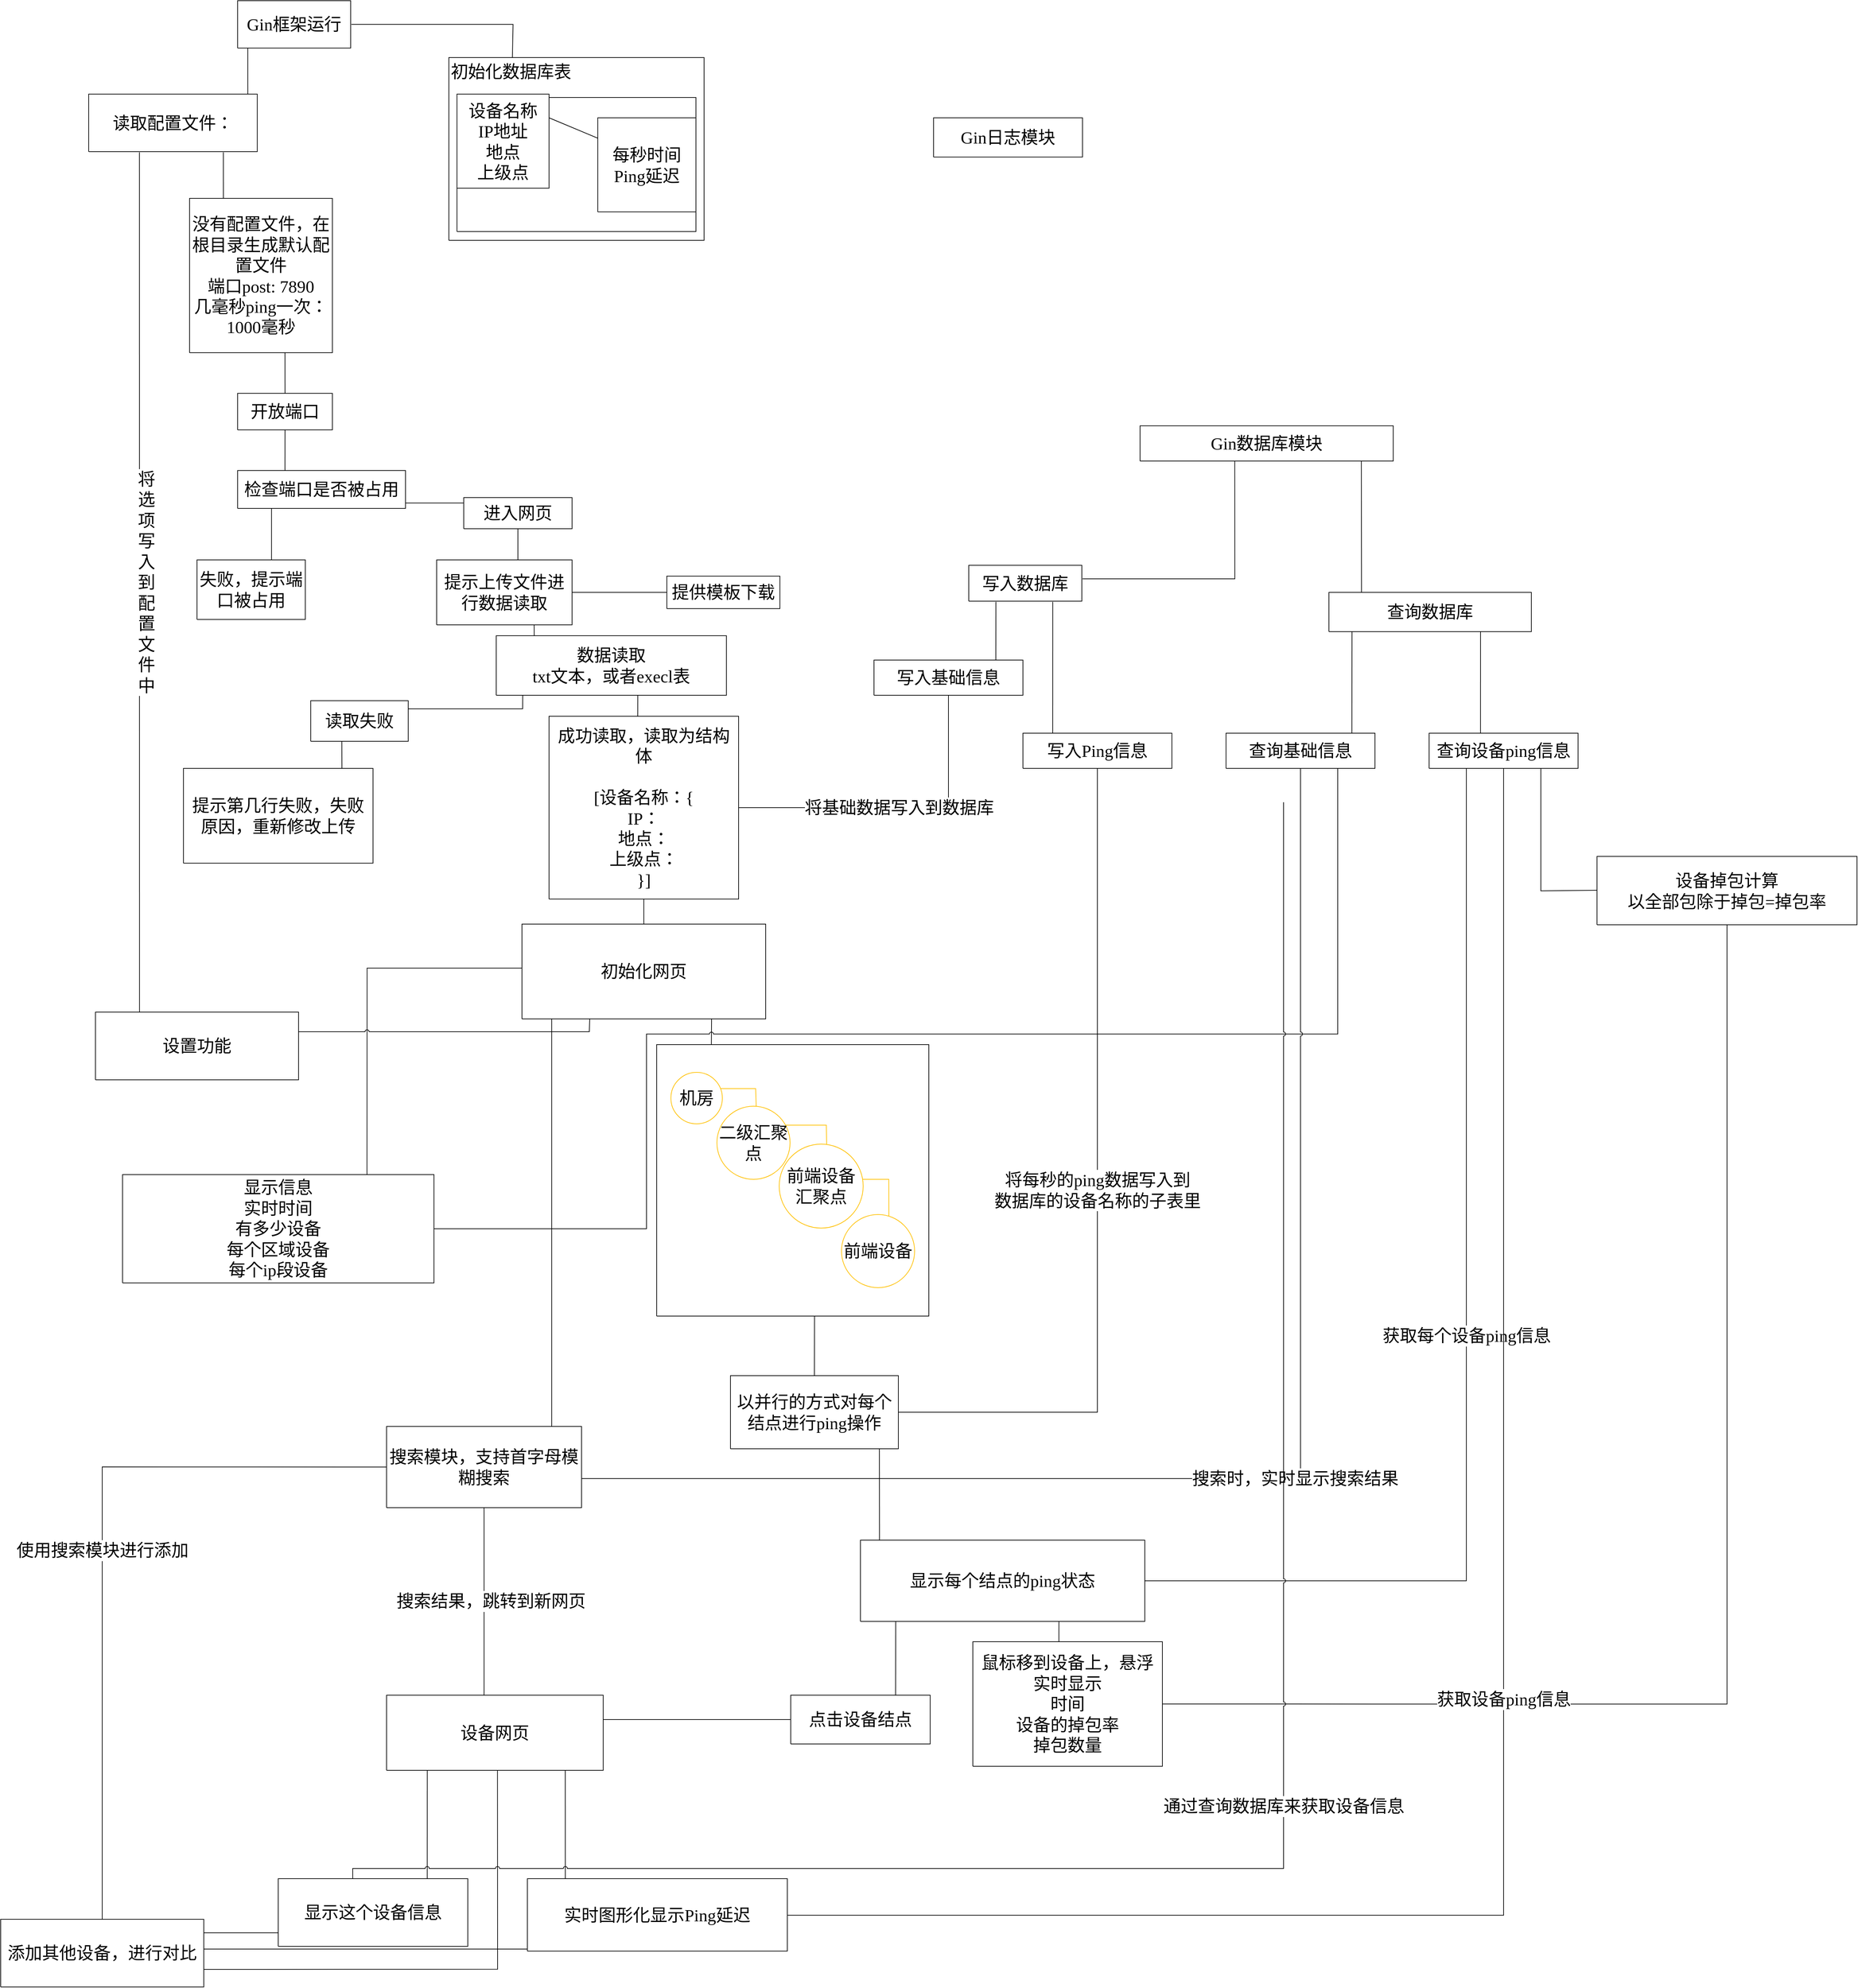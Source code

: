 <mxfile><diagram id="MYnkxEQjNcVWqkpcuhAG" name="页-1"><mxGraphModel dx="1258" dy="856" grid="1" gridSize="10" guides="1" tooltips="1" connect="1" arrows="1" fold="1" page="1" pageScale="1" pageWidth="827" pageHeight="1169" math="0" shadow="0"><root><mxCell id="0"/><mxCell id="1" parent="0"/><UserObject label="" tags="容器" id="2"><mxCell style="vsdxID=1;fillColor=none;gradientColor=none;strokeColor=none;spacingLeft=1;spacingRight=1;points=[[0.25,0,0],[0.5,0,0],[0.75,0,0],[1,0.25,0],[1,0.5,0],[1,0.75,0],[0.75,0.75,0],[0.5,0.75,0],[0.25,0.75,0],[0.25,0.75,0],[0.25,0.5,0],[0.25,0.25,0]];labelBackgroundColor=none;rounded=0;html=1;whiteSpace=wrap;" parent="1" vertex="1"><mxGeometry x="1104" y="258" width="377" height="270" as="geometry"/></mxCell></UserObject><mxCell id="3" style="vsdxID=2;fillColor=#FFFFFF;gradientColor=none;shape=stencil(UzV2Ls5ILEhVNTIoLinKz04tz0wpyVA1dlE1MsrMy0gtyiwBslSNXVWNndPyi1LTi/JL81Ig/IJEkEoQKze/DGRCBUSfAUiHkUElhGdoAOG7QZTmZOYhKTWlkVqYJFmKiXcDVVSSqRDNS0AGIj7SMnNyINGJLI8ef0AhSNwbuwIA);points=[[0.25,0,0],[0.5,0,0],[0.75,0,0],[1,0.25,0],[1,0.5,0],[1,0.75,0],[0.75,1,0],[0.5,1,0],[0.25,1,0],[0,0.75,0],[0,0.5,0],[0,0.25,0]];labelBackgroundColor=none;rounded=0;html=1;whiteSpace=wrap;" parent="2" vertex="1"><mxGeometry width="377" height="270" as="geometry"/></mxCell><mxCell id="4" value="&lt;div style=&quot;font-size: 1px&quot;&gt;&lt;p style=&quot;align:center;margin-left:0;margin-right:0;margin-top:0px;margin-bottom:0px;text-indent:0;valign:middle;direction:ltr;&quot;&gt;&lt;/p&gt;&lt;/div&gt;" style="text;vsdxID=2;fillColor=none;gradientColor=none;points=[[0.25,0,0],[0.5,0,0],[0.75,0,0],[1,0.25,0],[1,0.5,0],[1,0.75,0],[0.75,1,0],[0.5,1,0],[0.25,1,0],[0,0.75,0],[0,0.5,0],[0,0.25,0]];labelBackgroundColor=none;rounded=0;html=1;whiteSpace=wrap;verticalAlign=middle;align=center;strokeColor=none;;html=1;" parent="3" vertex="1"><mxGeometry y="-0.12" width="377.71" height="270.12" as="geometry"/></mxCell><mxCell id="5" style="vsdxID=4;fillColor=none;gradientColor=none;gradientDirection=north;strokeColor=none;spacingLeft=1;spacingRight=1;points=[[0.25,0,0],[0.5,0,0],[0.75,0,0],[1,0.25,0],[1,0.5,0],[1,0.75,0],[0.75,1,0],[0.5,1,0],[0.25,1,0],[0,0.75,0],[0,0.5,0],[0,0.25,0]];labelBackgroundColor=none;rounded=0;html=1;whiteSpace=wrap;" parent="2" vertex="1"><mxGeometry width="377" height="42" as="geometry"/></mxCell><mxCell id="6" value="&lt;div style=&quot;font-size: 1px&quot;&gt;&lt;/div&gt;" style="verticalAlign=middle;align=center;vsdxID=5;fillColor=none;gradientColor=none;strokeColor=none;points=[[0.25,0,0],[0.5,0,0],[0.75,0,0],[1,0.25,0],[1,0.5,0],[1,0.75,0],[0.75,1,0],[0.5,1,0],[0.25,1,0],[0,0.75,0],[0,0.5,0],[0,0.25,0]];labelBackgroundColor=none;rounded=0;html=1;whiteSpace=wrap;" parent="5" vertex="1"><mxGeometry width="377" height="42" as="geometry"/></mxCell><mxCell id="7" value="&lt;div style=&quot;font-size: 1px&quot;&gt;&lt;font style=&quot;font-size:25.4px;font-family:SimHei;color:#000000;direction:ltr;letter-spacing:0px;line-height:120%;opacity:1&quot;&gt;初始化数据库表&lt;br/&gt;&lt;/font&gt;&lt;/div&gt;" style="text;vsdxID=4;fillColor=none;gradientColor=none;gradientDirection=north;strokeColor=none;spacingLeft=1;spacingRight=1;points=[[0.25,0,0],[0.5,0,0],[0.75,0,0],[1,0.25,0],[1,0.5,0],[1,0.75,0],[0.75,1,0],[0.5,1,0],[0.25,1,0],[0,0.75,0],[0,0.5,0],[0,0.25,0]];labelBackgroundColor=none;rounded=0;html=1;whiteSpace=wrap;verticalAlign=middle;align=left;;html=1;" parent="5" vertex="1"><mxGeometry width="377.71" height="42" as="geometry"/></mxCell><UserObject label="&lt;div style=&quot;font-size: 1px&quot;&gt;&lt;font style=&quot;font-size:25.4px;font-family:SimHei;color:#000000;direction:ltr;letter-spacing:0px;line-height:120%;opacity:1&quot;&gt;数据读取&lt;br/&gt;txt文本，或者execl表&lt;br/&gt;&lt;/font&gt;&lt;/div&gt;" tags="背景" id="8"><mxCell style="verticalAlign=middle;align=center;vsdxID=6;fillColor=#FFFFFF;gradientColor=none;shape=stencil(nZBLDoAgDERP0z3SIyjew0SURgSD+Lu9kMZoXLhwN9O+tukAlrNpJg1SzDH4QW/URgNYgZTkjA4UkwJUgGXng+6DX1zLfmoymdXo17xh5zmRJ6Q42BWCfc2oJfdAr+Yv+AP9Cb7OJ3H/2JG1HNGz/84klThPVCc=);points=[];labelBackgroundColor=none;rounded=0;html=1;whiteSpace=wrap;" parent="1" vertex="1"><mxGeometry x="1174" y="1112" width="340" height="88" as="geometry"/></mxCell></UserObject><UserObject label="&lt;div style=&quot;font-size: 1px&quot;&gt;&lt;font style=&quot;font-size:25.4px;font-family:SimHei;color:#000000;direction:ltr;letter-spacing:0px;line-height:120%;opacity:1&quot;&gt;成功读取，读取为结构体&lt;br/&gt;&lt;br/&gt;[设备名称：{&lt;br/&gt;IP：&lt;br/&gt;地点：&lt;br/&gt;上级点：&lt;br/&gt;}]&lt;br/&gt;&lt;/font&gt;&lt;/div&gt;" tags="背景" id="9"><mxCell style="verticalAlign=middle;align=center;vsdxID=7;fillColor=#FFFFFF;gradientColor=none;shape=stencil(nZBLDoAgDERP0z3SIyjew0SURgSD+Lu9kMZoXLhwN9O+tukAlrNpJg1SzDH4QW/URgNYgZTkjA4UkwJUgGXng+6DX1zLfmoymdXo17xh5zmRJ6Q42BWCfc2oJfdAr+Yv+AP9Cb7OJ3H/2JG1HNGz/84klThPVCc=);points=[];labelBackgroundColor=none;rounded=0;html=1;whiteSpace=wrap;" parent="1" vertex="1"><mxGeometry x="1252" y="1231" width="280" height="270" as="geometry"/></mxCell></UserObject><UserObject label="&lt;div style=&quot;font-size: 1px&quot;&gt;&lt;font style=&quot;font-size:25.4px;font-family:SimHei;color:#000000;direction:ltr;letter-spacing:0px;line-height:120%;opacity:1&quot;&gt;读取失败&lt;br/&gt;&lt;/font&gt;&lt;/div&gt;" tags="背景" id="10"><mxCell style="verticalAlign=middle;align=center;vsdxID=8;fillColor=#FFFFFF;gradientColor=none;shape=stencil(nZBLDoAgDERP0z3SIyjew0SURgSD+Lu9kMZoXLhwN9O+tukAlrNpJg1SzDH4QW/URgNYgZTkjA4UkwJUgGXng+6DX1zLfmoymdXo17xh5zmRJ6Q42BWCfc2oJfdAr+Yv+AP9Cb7OJ3H/2JG1HNGz/84klThPVCc=);points=[];labelBackgroundColor=none;rounded=0;html=1;whiteSpace=wrap;" parent="1" vertex="1"><mxGeometry x="900" y="1208" width="144" height="60" as="geometry"/></mxCell></UserObject><UserObject label="&lt;div style=&quot;font-size: 1px&quot;&gt;&lt;font style=&quot;font-size:25.4px;font-family:SimHei;color:#000000;direction:ltr;letter-spacing:0px;line-height:120%;opacity:1&quot;&gt;Gin框架运行&lt;br/&gt;&lt;/font&gt;&lt;/div&gt;" tags="背景" id="11"><mxCell style="verticalAlign=middle;align=center;vsdxID=12;fillColor=#FFFFFF;gradientColor=none;shape=stencil(nZBLDoAgDERP0z3SIyjew0SURgSD+Lu9kMZoXLhwN9O+tukAlrNpJg1SzDH4QW/URgNYgZTkjA4UkwJUgGXng+6DX1zLfmoymdXo17xh5zmRJ6Q42BWCfc2oJfdAr+Yv+AP9Cb7OJ3H/2JG1HNGz/84klThPVCc=);points=[];labelBackgroundColor=none;rounded=0;html=1;whiteSpace=wrap;" parent="1" vertex="1"><mxGeometry x="792" y="174" width="167" height="70" as="geometry"/></mxCell></UserObject><UserObject label="&lt;div style=&quot;font-size: 1px&quot;&gt;&lt;font style=&quot;font-size:25.4px;font-family:SimHei;color:#000000;direction:ltr;letter-spacing:0px;line-height:120%;opacity:1&quot;&gt;提示上传文件进行数据读取&lt;br/&gt;&lt;/font&gt;&lt;/div&gt;" tags="背景" id="12"><mxCell style="verticalAlign=middle;align=center;vsdxID=13;fillColor=#FFFFFF;gradientColor=none;shape=stencil(nZBLDoAgDERP0z3SIyjew0SURgSD+Lu9kMZoXLhwN9O+tukAlrNpJg1SzDH4QW/URgNYgZTkjA4UkwJUgGXng+6DX1zLfmoymdXo17xh5zmRJ6Q42BWCfc2oJfdAr+Yv+AP9Cb7OJ3H/2JG1HNGz/84klThPVCc=);points=[];labelBackgroundColor=none;rounded=0;html=1;whiteSpace=wrap;" parent="1" vertex="1"><mxGeometry x="1086" y="1000" width="200" height="96" as="geometry"/></mxCell></UserObject><UserObject label="&lt;div style=&quot;font-size: 1px&quot;&gt;&lt;font style=&quot;font-size:25.4px;font-family:SimHei;color:#000000;direction:ltr;letter-spacing:0px;line-height:120%;opacity:1&quot;&gt;提示第几行失败，失败原因，重新修改上传&lt;br/&gt;&lt;/font&gt;&lt;/div&gt;" tags="背景" id="13"><mxCell style="verticalAlign=middle;align=center;vsdxID=14;fillColor=#FFFFFF;gradientColor=none;shape=stencil(nZBLDoAgDERP0z3SIyjew0SURgSD+Lu9kMZoXLhwN9O+tukAlrNpJg1SzDH4QW/URgNYgZTkjA4UkwJUgGXng+6DX1zLfmoymdXo17xh5zmRJ6Q42BWCfc2oJfdAr+Yv+AP9Cb7OJ3H/2JG1HNGz/84klThPVCc=);points=[];labelBackgroundColor=none;rounded=0;html=1;whiteSpace=wrap;" parent="1" vertex="1"><mxGeometry x="712" y="1308" width="280" height="140" as="geometry"/></mxCell></UserObject><UserObject label="&lt;div style=&quot;font-size: 1px&quot;&gt;&lt;font style=&quot;font-size:25.4px;font-family:SimHei;color:#000000;direction:ltr;letter-spacing:0px;line-height:120%;opacity:1&quot;&gt;开放端口&lt;br/&gt;&lt;/font&gt;&lt;/div&gt;" tags="背景" id="14"><mxCell style="verticalAlign=middle;align=center;vsdxID=15;fillColor=#FFFFFF;gradientColor=none;shape=stencil(nZBLDoAgDERP0z3SIyjew0SURgSD+Lu9kMZoXLhwN9O+tukAlrNpJg1SzDH4QW/URgNYgZTkjA4UkwJUgGXng+6DX1zLfmoymdXo17xh5zmRJ6Q42BWCfc2oJfdAr+Yv+AP9Cb7OJ3H/2JG1HNGz/84klThPVCc=);points=[];labelBackgroundColor=none;rounded=0;html=1;whiteSpace=wrap;" parent="1" vertex="1"><mxGeometry x="792" y="754" width="140" height="54" as="geometry"/></mxCell></UserObject><UserObject label="&lt;div style=&quot;font-size: 1px&quot;&gt;&lt;font style=&quot;font-size:25.4px;font-family:SimHei;color:#000000;direction:ltr;letter-spacing:0px;line-height:120%;opacity:1&quot;&gt;失败，提示端口被占用&lt;br/&gt;&lt;/font&gt;&lt;/div&gt;" tags="背景" id="15"><mxCell style="verticalAlign=middle;align=center;vsdxID=16;fillColor=#FFFFFF;gradientColor=none;shape=stencil(nZBLDoAgDERP0z3SIyjew0SURgSD+Lu9kMZoXLhwN9O+tukAlrNpJg1SzDH4QW/URgNYgZTkjA4UkwJUgGXng+6DX1zLfmoymdXo17xh5zmRJ6Q42BWCfc2oJfdAr+Yv+AP9Cb7OJ3H/2JG1HNGz/84klThPVCc=);points=[];labelBackgroundColor=none;rounded=0;html=1;whiteSpace=wrap;" parent="1" vertex="1"><mxGeometry x="732" y="1000" width="160" height="88" as="geometry"/></mxCell></UserObject><UserObject label="" tags="背景" id="16"><mxCell style="vsdxID=17;fillColor=#FFFFFF;gradientColor=none;shape=stencil(nZBLDoAgDERP0z3SIyjew0SURgSD+Lu9kMZoXLhwN9O+tukAlrNpJg1SzDH4QW/URgNYgZTkjA4UkwJUgGXng+6DX1zLfmoymdXo17xh5zmRJ6Q42BWCfc2oJfdAr+Yv+AP9Cb7OJ3H/2JG1HNGz/84klThPVCc=);points=[];labelBackgroundColor=none;rounded=0;html=1;whiteSpace=wrap;" parent="1" vertex="1"><mxGeometry x="1116" y="317" width="353" height="198" as="geometry"/></mxCell></UserObject><UserObject label="&lt;div style=&quot;font-size: 1px&quot;&gt;&lt;font style=&quot;font-size:25.4px;font-family:SimHei;color:#000000;direction:ltr;letter-spacing:0px;line-height:120%;opacity:1&quot;&gt;设备名称&lt;br/&gt;IP地址&lt;br/&gt;地点&lt;br/&gt;上级点&lt;br/&gt;&lt;/font&gt;&lt;/div&gt;" tags="背景" id="17"><mxCell style="verticalAlign=middle;align=center;vsdxID=18;fillColor=#FFFFFF;gradientColor=none;shape=stencil(nZBLDoAgDERP0z3SIyjew0SURgSD+Lu9kMZoXLhwN9O+tukAlrNpJg1SzDH4QW/URgNYgZTkjA4UkwJUgGXng+6DX1zLfmoymdXo17xh5zmRJ6Q42BWCfc2oJfdAr+Yv+AP9Cb7OJ3H/2JG1HNGz/84klThPVCc=);points=[];labelBackgroundColor=none;rounded=0;html=1;whiteSpace=wrap;" parent="1" vertex="1"><mxGeometry x="1116" y="312" width="136" height="139" as="geometry"/></mxCell></UserObject><UserObject label="" tags="背景" id="18"><mxCell style="vsdxID=19;edgeStyle=none;startArrow=none;endArrow=none;startSize=5;endSize=5;spacingTop=0;spacingBottom=0;spacingLeft=0;spacingRight=0;verticalAlign=middle;html=1;labelBackgroundColor=#ffffff;rounded=0;" parent="1" edge="1"><mxGeometry relative="1" as="geometry"><Array as="points"/><mxPoint x="1252" y="347" as="sourcePoint"/><mxPoint x="1350" y="388" as="targetPoint"/></mxGeometry></mxCell></UserObject><UserObject label="&lt;div style=&quot;font-size: 1px&quot;&gt;&lt;font style=&quot;font-size:25.4px;font-family:SimHei;color:#000000;direction:ltr;letter-spacing:0px;line-height:120%;opacity:1&quot;&gt;每秒时间&lt;br/&gt;Ping延迟&lt;br/&gt;&lt;/font&gt;&lt;/div&gt;" tags="背景" id="19"><mxCell style="verticalAlign=middle;align=center;vsdxID=20;fillColor=#FFFFFF;gradientColor=none;shape=stencil(nZBLDoAgDERP0z3SIyjew0SURgSD+Lu9kMZoXLhwN9O+tukAlrNpJg1SzDH4QW/URgNYgZTkjA4UkwJUgGXng+6DX1zLfmoymdXo17xh5zmRJ6Q42BWCfc2oJfdAr+Yv+AP9Cb7OJ3H/2JG1HNGz/84klThPVCc=);points=[];labelBackgroundColor=none;rounded=0;html=1;whiteSpace=wrap;" parent="1" vertex="1"><mxGeometry x="1324" y="347" width="145" height="139" as="geometry"/></mxCell></UserObject><UserObject label="&lt;div style=&quot;font-size: 1px&quot;&gt;&lt;font style=&quot;font-size:25.4px;font-family:SimHei;color:#000000;direction:ltr;letter-spacing:0px;line-height:120%;opacity:1&quot;&gt;读取配置文件：&lt;br/&gt;&lt;/font&gt;&lt;/div&gt;" tags="背景" id="20"><mxCell style="verticalAlign=middle;align=center;vsdxID=21;fillColor=#FFFFFF;gradientColor=none;shape=stencil(nZBLDoAgDERP0z3SIyjew0SURgSD+Lu9kMZoXLhwN9O+tukAlrNpJg1SzDH4QW/URgNYgZTkjA4UkwJUgGXng+6DX1zLfmoymdXo17xh5zmRJ6Q42BWCfc2oJfdAr+Yv+AP9Cb7OJ3H/2JG1HNGz/84klThPVCc=);points=[];labelBackgroundColor=none;rounded=0;html=1;whiteSpace=wrap;" parent="1" vertex="1"><mxGeometry x="572" y="312" width="249" height="85" as="geometry"/></mxCell></UserObject><UserObject label="&lt;div style=&quot;font-size: 1px&quot;&gt;&lt;font style=&quot;font-size:25.4px;font-family:SimHei;color:#000000;direction:ltr;letter-spacing:0px;line-height:120%;opacity:1&quot;&gt;检查端口是否被占用&lt;br/&gt;&lt;/font&gt;&lt;/div&gt;" tags="背景" id="21"><mxCell style="verticalAlign=middle;align=center;vsdxID=22;fillColor=#FFFFFF;gradientColor=none;shape=stencil(nZBLDoAgDERP0z3SIyjew0SURgSD+Lu9kMZoXLhwN9O+tukAlrNpJg1SzDH4QW/URgNYgZTkjA4UkwJUgGXng+6DX1zLfmoymdXo17xh5zmRJ6Q42BWCfc2oJfdAr+Yv+AP9Cb7OJ3H/2JG1HNGz/84klThPVCc=);points=[];labelBackgroundColor=none;rounded=0;html=1;whiteSpace=wrap;" parent="1" vertex="1"><mxGeometry x="792" y="868" width="248" height="56" as="geometry"/></mxCell></UserObject><UserObject label="&lt;div style=&quot;font-size: 1px&quot;&gt;&lt;font style=&quot;font-size:25.4px;font-family:SimHei;color:#000000;direction:ltr;letter-spacing:0px;line-height:120%;opacity:1&quot;&gt;进入网页&lt;br/&gt;&lt;/font&gt;&lt;/div&gt;" tags="背景" id="22"><mxCell style="verticalAlign=middle;align=center;vsdxID=25;fillColor=#FFFFFF;gradientColor=none;shape=stencil(nZBLDoAgDERP0z3SIyjew0SURgSD+Lu9kMZoXLhwN9O+tukAlrNpJg1SzDH4QW/URgNYgZTkjA4UkwJUgGXng+6DX1zLfmoymdXo17xh5zmRJ6Q42BWCfc2oJfdAr+Yv+AP9Cb7OJ3H/2JG1HNGz/84klThPVCc=);points=[];labelBackgroundColor=none;rounded=0;html=1;whiteSpace=wrap;" parent="1" vertex="1"><mxGeometry x="1126" y="908" width="160" height="46" as="geometry"/></mxCell></UserObject><UserObject label="&lt;div style=&quot;font-size: 1px&quot;&gt;&lt;font style=&quot;font-size:25.4px;font-family:SimHei;color:#000000;direction:ltr;letter-spacing:0px;line-height:120%;opacity:1&quot;&gt;Gin日志模块&lt;br/&gt;&lt;/font&gt;&lt;/div&gt;" tags="背景" id="23"><mxCell style="verticalAlign=middle;align=center;vsdxID=28;fillColor=#FFFFFF;gradientColor=none;shape=stencil(nZBLDoAgDERP0z3SIyjew0SURgSD+Lu9kMZoXLhwN9O+tukAlrNpJg1SzDH4QW/URgNYgZTkjA4UkwJUgGXng+6DX1zLfmoymdXo17xh5zmRJ6Q42BWCfc2oJfdAr+Yv+AP9Cb7OJ3H/2JG1HNGz/84klThPVCc=);points=[];labelBackgroundColor=none;rounded=0;html=1;whiteSpace=wrap;" parent="1" vertex="1"><mxGeometry x="1820" y="347" width="220" height="58" as="geometry"/></mxCell></UserObject><UserObject label="&lt;div style=&quot;font-size: 1px&quot;&gt;&lt;font style=&quot;font-size:25.4px;font-family:SimHei;color:#000000;direction:ltr;letter-spacing:0px;line-height:120%;opacity:1&quot;&gt;Gin数据库模块&lt;br/&gt;&lt;/font&gt;&lt;/div&gt;" tags="背景" id="24"><mxCell style="verticalAlign=middle;align=center;vsdxID=29;fillColor=#FFFFFF;gradientColor=none;shape=stencil(nZBLDoAgDERP0z3SIyjew0SURgSD+Lu9kMZoXLhwN9O+tukAlrNpJg1SzDH4QW/URgNYgZTkjA4UkwJUgGXng+6DX1zLfmoymdXo17xh5zmRJ6Q42BWCfc2oJfdAr+Yv+AP9Cb7OJ3H/2JG1HNGz/84klThPVCc=);points=[];labelBackgroundColor=none;rounded=0;html=1;whiteSpace=wrap;" parent="1" vertex="1"><mxGeometry x="2125" y="802" width="374" height="52" as="geometry"/></mxCell></UserObject><UserObject label="&lt;div style=&quot;font-size: 1px&quot;&gt;&lt;font style=&quot;font-size:25.4px;font-family:SimHei;color:#000000;direction:ltr;letter-spacing:0px;line-height:120%;opacity:1&quot;&gt;提供模板下载&lt;br/&gt;&lt;/font&gt;&lt;/div&gt;" tags="背景" id="25"><mxCell style="verticalAlign=middle;align=center;vsdxID=31;fillColor=#FFFFFF;gradientColor=none;shape=stencil(nZBLDoAgDERP0z3SIyjew0SURgSD+Lu9kMZoXLhwN9O+tukAlrNpJg1SzDH4QW/URgNYgZTkjA4UkwJUgGXng+6DX1zLfmoymdXo17xh5zmRJ6Q42BWCfc2oJfdAr+Yv+AP9Cb7OJ3H/2JG1HNGz/84klThPVCc=);points=[];labelBackgroundColor=none;rounded=0;html=1;whiteSpace=wrap;" parent="1" vertex="1"><mxGeometry x="1426" y="1024" width="167" height="48" as="geometry"/></mxCell></UserObject><UserObject label="&lt;div style=&quot;font-size: 1px&quot;&gt;&lt;font style=&quot;font-size:25.4px;font-family:SimHei;color:#000000;direction:ltr;letter-spacing:0px;line-height:120%;opacity:1&quot;&gt;写入数据库&lt;br/&gt;&lt;/font&gt;&lt;/div&gt;" tags="背景" id="26"><mxCell style="verticalAlign=middle;align=center;vsdxID=33;fillColor=#FFFFFF;gradientColor=none;shape=stencil(nZBLDoAgDERP0z3SIyjew0SURgSD+Lu9kMZoXLhwN9O+tukAlrNpJg1SzDH4QW/URgNYgZTkjA4UkwJUgGXng+6DX1zLfmoymdXo17xh5zmRJ6Q42BWCfc2oJfdAr+Yv+AP9Cb7OJ3H/2JG1HNGz/84klThPVCc=);points=[];labelBackgroundColor=none;rounded=0;html=1;whiteSpace=wrap;" parent="1" vertex="1"><mxGeometry x="1872" y="1008" width="167" height="53" as="geometry"/></mxCell></UserObject><UserObject label="&lt;div style=&quot;font-size: 1px&quot;&gt;&lt;font style=&quot;font-size:25.4px;font-family:SimHei;color:#000000;direction:ltr;letter-spacing:0px;line-height:120%;opacity:1&quot;&gt;查询数据库&lt;br/&gt;&lt;/font&gt;&lt;/div&gt;" tags="背景" id="27"><mxCell style="verticalAlign=middle;align=center;vsdxID=34;fillColor=#FFFFFF;gradientColor=none;shape=stencil(nZBLDoAgDERP0z3SIyjew0SURgSD+Lu9kMZoXLhwN9O+tukAlrNpJg1SzDH4QW/URgNYgZTkjA4UkwJUgGXng+6DX1zLfmoymdXo17xh5zmRJ6Q42BWCfc2oJfdAr+Yv+AP9Cb7OJ3H/2JG1HNGz/84klThPVCc=);points=[];labelBackgroundColor=none;rounded=0;html=1;whiteSpace=wrap;" parent="1" vertex="1"><mxGeometry x="2404" y="1048" width="299" height="58" as="geometry"/></mxCell></UserObject><UserObject label="&lt;div style=&quot;font-size: 1px&quot;&gt;&lt;font style=&quot;font-size:25.4px;font-family:SimHei;color:#000000;direction:ltr;letter-spacing:0px;line-height:120%;opacity:1&quot;&gt;以并行的方式对每个结点进行ping操作&lt;br/&gt;&lt;/font&gt;&lt;/div&gt;" tags="背景" id="28"><mxCell style="verticalAlign=middle;align=center;vsdxID=38;fillColor=#FFFFFF;gradientColor=none;shape=stencil(nZBLDoAgDERP0z3SIyjew0SURgSD+Lu9kMZoXLhwN9O+tukAlrNpJg1SzDH4QW/URgNYgZTkjA4UkwJUgGXng+6DX1zLfmoymdXo17xh5zmRJ6Q42BWCfc2oJfdAr+Yv+AP9Cb7OJ3H/2JG1HNGz/84klThPVCc=);points=[];labelBackgroundColor=none;rounded=0;html=1;whiteSpace=wrap;" parent="1" vertex="1"><mxGeometry x="1520" y="2205" width="248" height="108" as="geometry"/></mxCell></UserObject><UserObject label="&lt;div style=&quot;font-size: 1px&quot;&gt;&lt;font style=&quot;font-size:25.4px;font-family:SimHei;color:#000000;direction:ltr;letter-spacing:0px;line-height:120%;opacity:1&quot;&gt;写入基础信息&lt;br/&gt;&lt;/font&gt;&lt;/div&gt;" tags="背景" id="29"><mxCell style="verticalAlign=middle;align=center;vsdxID=40;fillColor=#FFFFFF;gradientColor=none;shape=stencil(nZBLDoAgDERP0z3SIyjew0SURgSD+Lu9kMZoXLhwN9O+tukAlrNpJg1SzDH4QW/URgNYgZTkjA4UkwJUgGXng+6DX1zLfmoymdXo17xh5zmRJ6Q42BWCfc2oJfdAr+Yv+AP9Cb7OJ3H/2JG1HNGz/84klThPVCc=);points=[];labelBackgroundColor=none;rounded=0;html=1;whiteSpace=wrap;" parent="1" vertex="1"><mxGeometry x="1732" y="1148" width="220" height="52" as="geometry"/></mxCell></UserObject><UserObject label="&lt;div style=&quot;font-size: 1px&quot;&gt;&lt;font style=&quot;font-size:25.4px;font-family:SimHei;color:#000000;direction:ltr;letter-spacing:0px;line-height:120%;opacity:1&quot;&gt;写入Ping信息&lt;br/&gt;&lt;/font&gt;&lt;/div&gt;" tags="背景" id="30"><mxCell style="verticalAlign=middle;align=center;vsdxID=41;fillColor=#FFFFFF;gradientColor=none;shape=stencil(nZBLDoAgDERP0z3SIyjew0SURgSD+Lu9kMZoXLhwN9O+tukAlrNpJg1SzDH4QW/URgNYgZTkjA4UkwJUgGXng+6DX1zLfmoymdXo17xh5zmRJ6Q42BWCfc2oJfdAr+Yv+AP9Cb7OJ3H/2JG1HNGz/84klThPVCc=);points=[];labelBackgroundColor=none;rounded=0;html=1;whiteSpace=wrap;" parent="1" vertex="1"><mxGeometry x="1952" y="1256" width="220" height="52" as="geometry"/></mxCell></UserObject><UserObject label="&lt;div style=&quot;font-size: 1px&quot;&gt;&lt;font style=&quot;font-size:25.4px;font-family:SimHei;color:#000000;direction:ltr;letter-spacing:0px;line-height:120%;opacity:1&quot;&gt;查询基础信息&lt;br/&gt;&lt;/font&gt;&lt;/div&gt;" tags="背景" id="31"><mxCell style="verticalAlign=middle;align=center;vsdxID=44;fillColor=#FFFFFF;gradientColor=none;shape=stencil(nZBLDoAgDERP0z3SIyjew0SURgSD+Lu9kMZoXLhwN9O+tukAlrNpJg1SzDH4QW/URgNYgZTkjA4UkwJUgGXng+6DX1zLfmoymdXo17xh5zmRJ6Q42BWCfc2oJfdAr+Yv+AP9Cb7OJ3H/2JG1HNGz/84klThPVCc=);points=[];labelBackgroundColor=none;rounded=0;html=1;whiteSpace=wrap;" parent="1" vertex="1"><mxGeometry x="2252" y="1256" width="220" height="52" as="geometry"/></mxCell></UserObject><UserObject label="&lt;div style=&quot;font-size: 1px&quot;&gt;&lt;font style=&quot;font-size:25.4px;font-family:SimHei;color:#000000;direction:ltr;letter-spacing:0px;line-height:120%;opacity:1&quot;&gt;查询设备ping信息&lt;br/&gt;&lt;/font&gt;&lt;/div&gt;" tags="背景" id="32"><mxCell style="verticalAlign=middle;align=center;vsdxID=45;fillColor=#FFFFFF;gradientColor=none;shape=stencil(nZBLDoAgDERP0z3SIyjew0SURgSD+Lu9kMZoXLhwN9O+tukAlrNpJg1SzDH4QW/URgNYgZTkjA4UkwJUgGXng+6DX1zLfmoymdXo17xh5zmRJ6Q42BWCfc2oJfdAr+Yv+AP9Cb7OJ3H/2JG1HNGz/84klThPVCc=);points=[];labelBackgroundColor=none;rounded=0;html=1;whiteSpace=wrap;" parent="1" vertex="1"><mxGeometry x="2552" y="1256" width="220" height="52" as="geometry"/></mxCell></UserObject><UserObject label="&lt;div style=&quot;font-size: 1px&quot;&gt;&lt;font style=&quot;font-size:25.4px;font-family:SimHei;color:#000000;direction:ltr;letter-spacing:0px;line-height:120%;opacity:1&quot;&gt;设置功能&lt;br/&gt;&lt;/font&gt;&lt;/div&gt;" tags="背景" id="33"><mxCell style="verticalAlign=middle;align=center;vsdxID=48;fillColor=#FFFFFF;gradientColor=none;shape=stencil(nZBLDoAgDERP0z3SIyjew0SURgSD+Lu9kMZoXLhwN9O+tukAlrNpJg1SzDH4QW/URgNYgZTkjA4UkwJUgGXng+6DX1zLfmoymdXo17xh5zmRJ6Q42BWCfc2oJfdAr+Yv+AP9Cb7OJ3H/2JG1HNGz/84klThPVCc=);points=[];labelBackgroundColor=none;rounded=0;html=1;whiteSpace=wrap;" parent="1" vertex="1"><mxGeometry x="582" y="1668" width="300" height="100" as="geometry"/></mxCell></UserObject><UserObject label="&lt;div style=&quot;font-size: 1px&quot;&gt;&lt;font style=&quot;font-size:25.4px;font-family:SimHei;color:#000000;direction:ltr;letter-spacing:0px;line-height:120%;opacity:1&quot;&gt;初始化网页&lt;br/&gt;&lt;/font&gt;&lt;/div&gt;" tags="背景" id="34"><mxCell style="verticalAlign=middle;align=center;vsdxID=49;fillColor=#FFFFFF;gradientColor=none;shape=stencil(nZBLDoAgDERP0z3SIyjew0SURgSD+Lu9kMZoXLhwN9O+tukAlrNpJg1SzDH4QW/URgNYgZTkjA4UkwJUgGXng+6DX1zLfmoymdXo17xh5zmRJ6Q42BWCfc2oJfdAr+Yv+AP9Cb7OJ3H/2JG1HNGz/84klThPVCc=);points=[];labelBackgroundColor=none;rounded=0;html=1;whiteSpace=wrap;" parent="1" vertex="1"><mxGeometry x="1212" y="1538" width="360" height="140" as="geometry"/></mxCell></UserObject><UserObject label="&lt;div style=&quot;font-size: 1px&quot;&gt;&lt;p style=&quot;align:center;margin-left:0;margin-right:0;margin-top:0px;margin-bottom:0px;text-indent:0;valign:middle;direction:ltr;&quot;&gt;&lt;font style=&quot;font-size:25.4px;font-family:SimHei;color:#000000;direction:ltr;letter-spacing:0px;line-height:120%;opacity:1&quot;&gt;没有配置文件，在根目录生成默认配置文件&lt;br/&gt;&lt;/font&gt;&lt;font style=&quot;font-size:25.4px;font-family:SimHei;color:#000000;direction:ltr;letter-spacing:0px;line-height:120%;opacity:1&quot;&gt;端口post: 7890&lt;br/&gt;几毫秒ping一次：1000毫秒&lt;/font&gt;&lt;font style=&quot;font-size:25.4px;font-family:SimHei;color:#000000;direction:ltr;letter-spacing:0px;line-height:120%;opacity:1&quot;&gt;&lt;br/&gt;&lt;/font&gt;&lt;/p&gt;&lt;/div&gt;" tags="背景" id="35"><mxCell style="verticalAlign=middle;align=center;vsdxID=55;fillColor=#FFFFFF;gradientColor=none;shape=stencil(nZBLDoAgDERP0z3SIyjew0SURgSD+Lu9kMZoXLhwN9O+tukAlrNpJg1SzDH4QW/URgNYgZTkjA4UkwJUgGXng+6DX1zLfmoymdXo17xh5zmRJ6Q42BWCfc2oJfdAr+Yv+AP9Cb7OJ3H/2JG1HNGz/84klThPVCc=);points=[];labelBackgroundColor=none;rounded=0;html=1;whiteSpace=wrap;" parent="1" vertex="1"><mxGeometry x="721" y="466" width="211" height="228" as="geometry"/></mxCell></UserObject><UserObject label="&lt;div style=&quot;font-size: 1px&quot;&gt;&lt;font style=&quot;font-size:25.4px;font-family:SimHei;color:#000000;direction:ltr;letter-spacing:0px;line-height:120%;opacity:1&quot;&gt;搜索模块，支持首字母模糊搜索&lt;br/&gt;&lt;/font&gt;&lt;/div&gt;" tags="背景" id="36"><mxCell style="verticalAlign=middle;align=center;vsdxID=59;fillColor=#FFFFFF;gradientColor=none;shape=stencil(nZBLDoAgDERP0z3SIyjew0SURgSD+Lu9kMZoXLhwN9O+tukAlrNpJg1SzDH4QW/URgNYgZTkjA4UkwJUgGXng+6DX1zLfmoymdXo17xh5zmRJ6Q42BWCfc2oJfdAr+Yv+AP9Cb7OJ3H/2JG1HNGz/84klThPVCc=);points=[];labelBackgroundColor=none;rounded=0;html=1;whiteSpace=wrap;" parent="1" vertex="1"><mxGeometry x="1012" y="2280" width="288" height="120" as="geometry"/></mxCell></UserObject><UserObject label="&lt;div style=&quot;font-size: 1px&quot;&gt;&lt;font style=&quot;font-size:25.4px;font-family:SimHei;color:#000000;direction:ltr;letter-spacing:0px;line-height:120%;opacity:1&quot;&gt;设备网页&lt;br/&gt;&lt;/font&gt;&lt;/div&gt;" tags="背景" id="37"><mxCell style="verticalAlign=middle;align=center;vsdxID=61;fillColor=#FFFFFF;gradientColor=none;shape=stencil(nZBLDoAgDERP0z3SIyjew0SURgSD+Lu9kMZoXLhwN9O+tukAlrNpJg1SzDH4QW/URgNYgZTkjA4UkwJUgGXng+6DX1zLfmoymdXo17xh5zmRJ6Q42BWCfc2oJfdAr+Yv+AP9Cb7OJ3H/2JG1HNGz/84klThPVCc=);points=[];labelBackgroundColor=none;rounded=0;html=1;whiteSpace=wrap;" parent="1" vertex="1"><mxGeometry x="1012" y="2677" width="320" height="111" as="geometry"/></mxCell></UserObject><UserObject label="&lt;div style=&quot;font-size: 1px&quot;&gt;&lt;font style=&quot;font-size:25.4px;font-family:SimHei;color:#000000;direction:ltr;letter-spacing:0px;line-height:120%;opacity:1&quot;&gt;显示这个设备信息&lt;br/&gt;&lt;/font&gt;&lt;/div&gt;" tags="背景" id="38"><mxCell style="verticalAlign=middle;align=center;vsdxID=63;fillColor=#FFFFFF;gradientColor=none;shape=stencil(nZBLDoAgDERP0z3SIyjew0SURgSD+Lu9kMZoXLhwN9O+tukAlrNpJg1SzDH4QW/URgNYgZTkjA4UkwJUgGXng+6DX1zLfmoymdXo17xh5zmRJ6Q42BWCfc2oJfdAr+Yv+AP9Cb7OJ3H/2JG1HNGz/84klThPVCc=);points=[];labelBackgroundColor=none;rounded=0;html=1;whiteSpace=wrap;" parent="1" vertex="1"><mxGeometry x="852" y="2948" width="280" height="100" as="geometry"/></mxCell></UserObject><UserObject label="&lt;div style=&quot;font-size: 1px&quot;&gt;&lt;font style=&quot;font-size:25.4px;font-family:SimHei;color:#000000;direction:ltr;letter-spacing:0px;line-height:120%;opacity:1&quot;&gt;实时图形化显示Ping延迟&lt;br/&gt;&lt;/font&gt;&lt;/div&gt;" tags="背景" id="39"><mxCell style="verticalAlign=middle;align=center;vsdxID=65;fillColor=#FFFFFF;gradientColor=none;shape=stencil(nZBLDoAgDERP0z3SIyjew0SURgSD+Lu9kMZoXLhwN9O+tukAlrNpJg1SzDH4QW/URgNYgZTkjA4UkwJUgGXng+6DX1zLfmoymdXo17xh5zmRJ6Q42BWCfc2oJfdAr+Yv+AP9Cb7OJ3H/2JG1HNGz/84klThPVCc=);points=[];labelBackgroundColor=none;rounded=0;html=1;whiteSpace=wrap;" parent="1" vertex="1"><mxGeometry x="1220" y="2948" width="384" height="107" as="geometry"/></mxCell></UserObject><UserObject label="&lt;div style=&quot;font-size: 1px&quot;&gt;&lt;font style=&quot;font-size:25.4px;font-family:SimHei;color:#000000;direction:ltr;letter-spacing:0px;line-height:120%;opacity:1&quot;&gt;显示每个结点的ping状态&lt;br/&gt;&lt;/font&gt;&lt;/div&gt;" tags="背景" id="40"><mxCell style="verticalAlign=middle;align=center;vsdxID=69;fillColor=#FFFFFF;gradientColor=none;shape=stencil(nZBLDoAgDERP0z3SIyjew0SURgSD+Lu9kMZoXLhwN9O+tukAlrNpJg1SzDH4QW/URgNYgZTkjA4UkwJUgGXng+6DX1zLfmoymdXo17xh5zmRJ6Q42BWCfc2oJfdAr+Yv+AP9Cb7OJ3H/2JG1HNGz/84klThPVCc=);points=[];labelBackgroundColor=none;rounded=0;html=1;whiteSpace=wrap;" parent="1" vertex="1"><mxGeometry x="1712" y="2448" width="420" height="120" as="geometry"/></mxCell></UserObject><UserObject label="&lt;div style=&quot;font-size: 1px&quot;&gt;&lt;font style=&quot;font-size:25.4px;font-family:SimHei;color:#000000;direction:ltr;letter-spacing:0px;line-height:120%;opacity:1&quot;&gt;鼠标移到设备上，悬浮实时显示&lt;br/&gt;时间&lt;br/&gt;设备的掉包率&lt;br/&gt;掉包数量&lt;br/&gt;&lt;/font&gt;&lt;/div&gt;" tags="背景" id="41"><mxCell style="verticalAlign=middle;align=center;vsdxID=72;fillColor=#FFFFFF;gradientColor=none;shape=stencil(nZBLDoAgDERP0z3SIyjew0SURgSD+Lu9kMZoXLhwN9O+tukAlrNpJg1SzDH4QW/URgNYgZTkjA4UkwJUgGXng+6DX1zLfmoymdXo17xh5zmRJ6Q42BWCfc2oJfdAr+Yv+AP9Cb7OJ3H/2JG1HNGz/84klThPVCc=);points=[];labelBackgroundColor=none;rounded=0;html=1;whiteSpace=wrap;" parent="1" vertex="1"><mxGeometry x="1878" y="2598" width="280" height="184" as="geometry"/></mxCell></UserObject><UserObject label="&lt;div style=&quot;font-size: 1px&quot;&gt;&lt;font style=&quot;font-size:25.4px;font-family:SimHei;color:#000000;direction:ltr;letter-spacing:0px;line-height:120%;opacity:1&quot;&gt;点击设备结点&lt;br/&gt;&lt;/font&gt;&lt;/div&gt;" tags="背景" id="42"><mxCell style="verticalAlign=middle;align=center;vsdxID=74;fillColor=#FFFFFF;gradientColor=none;shape=stencil(nZBLDoAgDERP0z3SIyjew0SURgSD+Lu9kMZoXLhwN9O+tukAlrNpJg1SzDH4QW/URgNYgZTkjA4UkwJUgGXng+6DX1zLfmoymdXo17xh5zmRJ6Q42BWCfc2oJfdAr+Yv+AP9Cb7OJ3H/2JG1HNGz/84klThPVCc=);points=[];labelBackgroundColor=none;rounded=0;html=1;whiteSpace=wrap;" parent="1" vertex="1"><mxGeometry x="1609" y="2677" width="206" height="72" as="geometry"/></mxCell></UserObject><UserObject label="&lt;div style=&quot;font-size: 1px&quot;&gt;&lt;font style=&quot;font-size:25.4px;font-family:SimHei;color:#000000;direction:ltr;letter-spacing:0px;line-height:120%;opacity:1&quot;&gt;添加其他设备，进行对比&lt;br/&gt;&lt;/font&gt;&lt;/div&gt;" tags="背景" id="43"><mxCell style="verticalAlign=middle;align=center;vsdxID=77;fillColor=#FFFFFF;gradientColor=none;shape=stencil(nZBLDoAgDERP0z3SIyjew0SURgSD+Lu9kMZoXLhwN9O+tukAlrNpJg1SzDH4QW/URgNYgZTkjA4UkwJUgGXng+6DX1zLfmoymdXo17xh5zmRJ6Q42BWCfc2oJfdAr+Yv+AP9Cb7OJ3H/2JG1HNGz/84klThPVCc=);points=[];labelBackgroundColor=none;rounded=0;html=1;whiteSpace=wrap;" parent="1" vertex="1"><mxGeometry x="442" y="3008" width="300" height="100" as="geometry"/></mxCell></UserObject><UserObject label="&lt;div style=&quot;font-size: 1px&quot;&gt;&lt;font style=&quot;font-size:25.4px;font-family:SimHei;color:#000000;direction:ltr;letter-spacing:0px;line-height:120%;opacity:1&quot;&gt;设备掉包计算&lt;br/&gt;以全部包除于掉包=掉包率&lt;br/&gt;&lt;/font&gt;&lt;/div&gt;" tags="背景" id="44"><mxCell style="verticalAlign=middle;align=center;vsdxID=82;fillColor=#FFFFFF;gradientColor=none;shape=stencil(nZBLDoAgDERP0z3SIyjew0SURgSD+Lu9kMZoXLhwN9O+tukAlrNpJg1SzDH4QW/URgNYgZTkjA4UkwJUgGXng+6DX1zLfmoymdXo17xh5zmRJ6Q42BWCfc2oJfdAr+Yv+AP9Cb7OJ3H/2JG1HNGz/84klThPVCc=);points=[];labelBackgroundColor=none;rounded=0;html=1;whiteSpace=wrap;" parent="1" vertex="1"><mxGeometry x="2800" y="1438" width="384" height="101" as="geometry"/></mxCell></UserObject><UserObject label="&lt;div style=&quot;font-size: 1px&quot;&gt;&lt;font style=&quot;font-size:25.4px;font-family:SimHei;color:#000000;direction:ltr;letter-spacing:0px;line-height:120%;opacity:1&quot;&gt;显示信息&lt;br/&gt;实时时间&lt;br/&gt;有多少设备&lt;br/&gt;每个区域设备&lt;br/&gt;每个ip段设备&lt;br/&gt;&lt;/font&gt;&lt;/div&gt;" tags="背景" id="45"><mxCell style="verticalAlign=middle;align=center;vsdxID=85;fillColor=#FFFFFF;gradientColor=none;shape=stencil(nZBLDoAgDERP0z3SIyjew0SURgSD+Lu9kMZoXLhwN9O+tukAlrNpJg1SzDH4QW/URgNYgZTkjA4UkwJUgGXng+6DX1zLfmoymdXo17xh5zmRJ6Q42BWCfc2oJfdAr+Yv+AP9Cb7OJ3H/2JG1HNGz/84klThPVCc=);points=[];labelBackgroundColor=none;rounded=0;html=1;whiteSpace=wrap;" parent="1" vertex="1"><mxGeometry x="622" y="1908" width="460" height="160" as="geometry"/></mxCell></UserObject><UserObject label="" tags="背景" id="46"><mxCell style="vsdxID=88;fillColor=none;gradientColor=none;points=[];labelBackgroundColor=none;rounded=0;strokeColor=none;html=1;whiteSpace=wrap;" parent="1" vertex="1"><mxGeometry x="1411" y="1716" width="402" height="401" as="geometry"/></mxCell></UserObject><mxCell id="47" style="vsdxID=89;fillColor=#FFFFFF;gradientColor=none;shape=stencil(nZBLDoAgDERP0z3SIyjew0SURgSD+Lu9kMZoXLhwN9O+tukAlrNpJg1SzDH4QW/URgNYgZTkjA4UkwJUgGXng+6DX1zLfmoymdXo17xh5zmRJ6Q42BWCfc2oJfdAr+Yv+AP9Cb7OJ3H/2JG1HNGz/84klThPVCc=);points=[];labelBackgroundColor=none;rounded=0;html=1;whiteSpace=wrap;" parent="46" vertex="1"><mxGeometry width="402" height="401" as="geometry"/></mxCell><mxCell id="48" style="vsdxID=90;fillColor=none;gradientColor=none;points=[];labelBackgroundColor=none;rounded=0;strokeColor=none;html=1;whiteSpace=wrap;" parent="46" vertex="1"><mxGeometry x="21" y="41" width="360" height="318" as="geometry"/></mxCell><mxCell id="49" value="&lt;div style=&quot;font-size: 1px&quot;&gt;&lt;font style=&quot;font-size:25.4px;font-family:SimHei;color:#000000;direction:ltr;letter-spacing:0px;line-height:120%;opacity:1&quot;&gt;机房&lt;br/&gt;&lt;/font&gt;&lt;/div&gt;" style="verticalAlign=middle;align=center;vsdxID=91;fillColor=#FFFFFF;gradientColor=none;shape=stencil(vVHLDsIgEPwajiQI6RfU+h8bu22JCGRB2/69kG1iazx58DazM/vIjjBtmiCi0CplCjecbZ8nYc5Ca+snJJsLEqYTph0C4Ujh4XvmEaqzont41gkL96naodXKrGF6YSfQtUi0OXXDVlqPfJNP6usotUhYbJIUMmQb/GGrAxpRljVycDBuc1hKM2LclX8/7H9nFfB+82Cd45T2+mcspcSRmu4F);strokeColor=#ffc000;points=[];labelBackgroundColor=none;rounded=0;html=1;whiteSpace=wrap;" parent="48" vertex="1"><mxGeometry width="76" height="76" as="geometry"/></mxCell><mxCell id="50" value="&lt;div style=&quot;font-size: 1px&quot;&gt;&lt;font style=&quot;font-size:25.4px;font-family:SimHei;color:#000000;direction:ltr;letter-spacing:0px;line-height:120%;opacity:1&quot;&gt;二级汇聚点&lt;br/&gt;&lt;/font&gt;&lt;/div&gt;" style="verticalAlign=middle;align=center;vsdxID=92;fillColor=#FFFFFF;gradientColor=none;shape=stencil(vVHLDsIgEPwajiQI6RfU+h8bu22JCGRB2/69kG1iazx58DazM/vIjjBtmiCi0CplCjecbZ8nYc5Ca+snJJsLEqYTph0C4Ujh4XvmEaqzont41gkL96naodXKrGF6YSfQtUi0OXXDVlqPfJNP6usotUhYbJIUMmQb/GGrAxpRljVycDBuc1hKM2LclX8/7H9nFfB+82Cd45T2+mcspcSRmu4F);strokeColor=#ffc000;points=[];labelBackgroundColor=none;rounded=0;html=1;whiteSpace=wrap;" parent="48" vertex="1"><mxGeometry x="68" y="50" width="108" height="108" as="geometry"/></mxCell><mxCell id="51" value="&lt;div style=&quot;font-size: 1px&quot;&gt;&lt;font style=&quot;font-size:25.4px;font-family:SimHei;color:#000000;direction:ltr;letter-spacing:0px;line-height:120%;opacity:1&quot;&gt;前端设备汇聚点&lt;br/&gt;&lt;/font&gt;&lt;/div&gt;" style="verticalAlign=middle;align=center;vsdxID=93;fillColor=#FFFFFF;gradientColor=none;shape=stencil(vVHLDsIgEPwajiQI6RfU+h8bu22JCGRB2/69kG1iazx58DazM/vIjjBtmiCi0CplCjecbZ8nYc5Ca+snJJsLEqYTph0C4Ujh4XvmEaqzont41gkL96naodXKrGF6YSfQtUi0OXXDVlqPfJNP6usotUhYbJIUMmQb/GGrAxpRljVycDBuc1hKM2LclX8/7H9nFfB+82Cd45T2+mcspcSRmu4F);strokeColor=#ffc000;points=[];labelBackgroundColor=none;rounded=0;html=1;whiteSpace=wrap;" parent="48" vertex="1"><mxGeometry x="160" y="106" width="124" height="124" as="geometry"/></mxCell><mxCell id="52" value="&lt;div style=&quot;font-size: 1px&quot;&gt;&lt;font style=&quot;font-size:25.4px;font-family:SimHei;color:#000000;direction:ltr;letter-spacing:0px;line-height:120%;opacity:1&quot;&gt;前端设备&lt;br/&gt;&lt;/font&gt;&lt;/div&gt;" style="verticalAlign=middle;align=center;vsdxID=94;fillColor=#FFFFFF;gradientColor=none;shape=stencil(vVHLDsIgEPwajiQI6RfU+h8bu22JCGRB2/69kG1iazx58DazM/vIjjBtmiCi0CplCjecbZ8nYc5Ca+snJJsLEqYTph0C4Ujh4XvmEaqzont41gkL96naodXKrGF6YSfQtUi0OXXDVlqPfJNP6usotUhYbJIUMmQb/GGrAxpRljVycDBuc1hKM2LclX8/7H9nFfB+82Cd45T2+mcspcSRmu4F);strokeColor=#ffc000;points=[];labelBackgroundColor=none;rounded=0;html=1;whiteSpace=wrap;" parent="48" vertex="1"><mxGeometry x="252" y="210" width="108" height="108" as="geometry"/></mxCell><UserObject label="" tags="连接线" id="53"><mxCell style="vsdxID=97;edgeStyle=none;startArrow=none;endArrow=none;startSize=9;endSize=9;strokeColor=#ffc000;spacingTop=0;spacingBottom=0;spacingLeft=0;spacingRight=0;verticalAlign=middle;html=1;labelBackgroundColor=#ffffff;rounded=0;exitX=0.992;exitY=0.419;exitDx=0;exitDy=0;exitPerimeter=0;entryX=0.648;entryY=0.019;entryDx=0;entryDy=0;entryPerimeter=0;" parent="48" source="51" target="52" edge="1"><mxGeometry relative="1" as="geometry"><mxPoint y="-1" as="offset"/><Array as="points"><mxPoint x="321.83" y="158"/></Array></mxGeometry></mxCell></UserObject><UserObject label="" tags="连接线" id="54"><mxCell style="vsdxID=96;edgeStyle=none;startArrow=none;endArrow=none;startSize=9;endSize=9;strokeColor=#ffc000;spacingTop=0;spacingBottom=0;spacingLeft=0;spacingRight=0;verticalAlign=middle;html=1;labelBackgroundColor=#ffffff;rounded=0;exitX=0.935;exitY=0.259;exitDx=0;exitDy=0;exitPerimeter=0;entryX=0.565;entryY=0;entryDx=0;entryDy=0;entryPerimeter=0;" parent="48" source="50" target="51" edge="1"><mxGeometry relative="1" as="geometry"><mxPoint x="-1" as="offset"/><Array as="points"><mxPoint x="229.61" y="78"/></Array></mxGeometry></mxCell></UserObject><UserObject label="" tags="连接线" id="55"><mxCell style="vsdxID=95;edgeStyle=none;startArrow=none;endArrow=none;startSize=9;endSize=9;strokeColor=#ffc000;spacingTop=0;spacingBottom=0;spacingLeft=0;spacingRight=0;verticalAlign=middle;html=1;labelBackgroundColor=#ffffff;rounded=0;exitX=0.961;exitY=0.316;exitDx=0;exitDy=0;exitPerimeter=0;entryX=0.537;entryY=0;entryDx=0;entryDy=0;entryPerimeter=0;" parent="48" source="49" target="50" edge="1"><mxGeometry relative="1" as="geometry"><mxPoint x="-1" as="offset"/><Array as="points"><mxPoint x="125.19" y="24"/></Array></mxGeometry></mxCell></UserObject><UserObject label="" tags="连接线" id="56"><mxCell style="vsdxID=11;edgeStyle=none;startArrow=none;endArrow=none;startSize=9;endSize=9;spacingTop=0;spacingBottom=0;spacingLeft=0;spacingRight=0;verticalAlign=middle;html=1;labelBackgroundColor=#ffffff;rounded=0;exitX=0.615;exitY=1;exitDx=0;exitDy=0;exitPerimeter=0;entryX=0.468;entryY=0;entryDx=0;entryDy=0;entryPerimeter=0;" parent="1" source="8" target="9" edge="1"><mxGeometry relative="1" as="geometry"><mxPoint x="10" as="offset"/><Array as="points"/></mxGeometry></mxCell></UserObject><UserObject label="" tags="连接线" id="57"><mxCell style="vsdxID=10;edgeStyle=none;startArrow=none;endArrow=none;startSize=9;endSize=9;spacingTop=0;spacingBottom=0;spacingLeft=0;spacingRight=0;verticalAlign=middle;html=1;labelBackgroundColor=#ffffff;rounded=0;exitX=0.319;exitY=1;exitDx=0;exitDy=0;exitPerimeter=0;entryX=0.836;entryY=0;entryDx=0;entryDy=0;entryPerimeter=0;" parent="1" source="10" target="13" edge="1"><mxGeometry relative="1" as="geometry"><mxPoint x="10" as="offset"/><Array as="points"/></mxGeometry></mxCell></UserObject><UserObject label="" tags="连接线" id="58"><mxCell style="vsdxID=9;edgeStyle=none;startArrow=none;endArrow=none;startSize=9;endSize=9;spacingTop=0;spacingBottom=0;spacingLeft=0;spacingRight=0;verticalAlign=middle;html=1;labelBackgroundColor=#ffffff;rounded=0;exitX=1;exitY=0.2;exitDx=0;exitDy=0;exitPerimeter=0;entryX=0.115;entryY=1;entryDx=0;entryDy=0;entryPerimeter=0;" parent="1" source="10" target="8" edge="1"><mxGeometry relative="1" as="geometry"><mxPoint as="offset"/><Array as="points"><mxPoint x="1213" y="1220"/></Array></mxGeometry></mxCell></UserObject><UserObject label="" tags="连接线" id="59"><mxCell style="vsdxID=27;edgeStyle=none;startArrow=none;endArrow=none;startSize=9;endSize=9;spacingTop=0;spacingBottom=0;spacingLeft=0;spacingRight=0;verticalAlign=middle;html=1;labelBackgroundColor=#ffffff;rounded=0;exitX=1.006;exitY=0.5;exitDx=0;exitDy=0;exitPerimeter=0;entryX=0.249;entryY=0;entryDx=0;entryDy=0;entryPerimeter=0;" parent="1" source="11" target="2" edge="1"><mxGeometry relative="1" as="geometry"><mxPoint as="offset"/><Array as="points"><mxPoint x="1198.83" y="209"/></Array></mxGeometry></mxCell></UserObject><UserObject label="" tags="连接线" id="60"><mxCell style="vsdxID=99;edgeStyle=none;startArrow=none;endArrow=none;startSize=9;endSize=9;spacingTop=0;spacingBottom=0;spacingLeft=0;spacingRight=0;verticalAlign=middle;html=1;labelBackgroundColor=#ffffff;rounded=0;exitX=0.58;exitY=1;exitDx=0;exitDy=0;exitPerimeter=0;entryX=0.5;entryY=0;entryDx=0;entryDy=0;entryPerimeter=0;" parent="1" source="46" target="28" edge="1"><mxGeometry relative="1" as="geometry"><mxPoint x="10" y="-1" as="offset"/><Array as="points"/></mxGeometry></mxCell></UserObject><UserObject label="" tags="连接线" id="61"><mxCell style="vsdxID=98;edgeStyle=none;startArrow=none;endArrow=none;startSize=9;endSize=9;spacingTop=0;spacingBottom=0;spacingLeft=0;spacingRight=0;verticalAlign=middle;html=1;labelBackgroundColor=#ffffff;rounded=0;exitX=0.778;exitY=1;exitDx=0;exitDy=0;exitPerimeter=0;entryX=0.201;entryY=0;entryDx=0;entryDy=0;entryPerimeter=0;" parent="1" source="34" target="46" edge="1"><mxGeometry relative="1" as="geometry"><mxPoint x="10" y="-1" as="offset"/><Array as="points"/></mxGeometry></mxCell></UserObject><UserObject label="" tags="连接线" id="62"><mxCell style="vsdxID=87;edgeStyle=none;startArrow=none;endArrow=none;startSize=9;endSize=9;spacingTop=0;spacingBottom=0;spacingLeft=0;spacingRight=0;verticalAlign=middle;html=1;labelBackgroundColor=#ffffff;rounded=0;exitX=1;exitY=0.5;exitDx=0;exitDy=0;exitPerimeter=0;entryX=0.75;entryY=1;entryDx=0;entryDy=0;entryPerimeter=0;jumpStyle=arc;" parent="1" source="45" target="31" edge="1"><mxGeometry relative="1" as="geometry"><mxPoint x="-1" y="-1" as="offset"/><Array as="points"><mxPoint x="1252.67" y="1988"/><mxPoint x="1396" y="1988"/><mxPoint x="1396" y="1700.39"/><mxPoint x="1488.17" y="1700.39"/><mxPoint x="2058.67" y="1700.39"/><mxPoint x="2333.67" y="1700.39"/><mxPoint x="2358.67" y="1700.39"/><mxPoint x="2417" y="1700.39"/></Array></mxGeometry></mxCell></UserObject><UserObject label="" tags="连接线" id="63"><mxCell style="vsdxID=86;edgeStyle=none;startArrow=none;endArrow=none;startSize=9;endSize=9;spacingTop=0;spacingBottom=0;spacingLeft=0;spacingRight=0;verticalAlign=middle;html=1;labelBackgroundColor=#ffffff;rounded=0;exitX=0;exitY=0.464;exitDx=0;exitDy=0;exitPerimeter=0;entryX=0.785;entryY=0;entryDx=0;entryDy=0;entryPerimeter=0;" parent="1" source="34" target="45" edge="1"><mxGeometry relative="1" as="geometry"><mxPoint y="-1" as="offset"/><Array as="points"><mxPoint x="983.25" y="1603"/></Array></mxGeometry></mxCell></UserObject><UserObject label="" tags="连接线" id="64"><mxCell style="vsdxID=84;edgeStyle=none;startArrow=none;endArrow=none;startSize=9;endSize=9;spacingTop=0;spacingBottom=0;spacingLeft=0;spacingRight=0;verticalAlign=middle;html=1;labelBackgroundColor=#ffffff;rounded=0;exitX=0.5;exitY=1;exitDx=0;exitDy=0;exitPerimeter=0;entryX=1;entryY=0.5;entryDx=0;entryDy=0;entryPerimeter=0;jumpStyle=arc;" parent="1" source="44" target="41" edge="1"><mxGeometry relative="1" as="geometry"><mxPoint y="-1" as="offset"/><Array as="points"><mxPoint x="2992" y="2690.18"/><mxPoint x="2665.33" y="2690.18"/><mxPoint x="2340.33" y="2690.18"/></Array></mxGeometry></mxCell></UserObject><UserObject label="" tags="连接线" id="65"><mxCell style="vsdxID=83;edgeStyle=none;startArrow=none;endArrow=none;startSize=9;endSize=9;spacingTop=0;spacingBottom=0;spacingLeft=0;spacingRight=0;verticalAlign=middle;html=1;labelBackgroundColor=#ffffff;rounded=0;exitX=0.75;exitY=1;exitDx=0;exitDy=0;exitPerimeter=0;entryX=0;entryY=0.495;entryDx=0;entryDy=0;entryPerimeter=0;" parent="1" source="32" target="44" edge="1"><mxGeometry relative="1" as="geometry"><mxPoint y="-1" as="offset"/><Array as="points"><mxPoint x="2717" y="1488.82"/></Array></mxGeometry></mxCell></UserObject><UserObject label="" tags="连接线" id="66"><mxCell style="vsdxID=81;edgeStyle=none;startArrow=none;endArrow=none;startSize=9;endSize=9;spacingTop=0;spacingBottom=0;spacingLeft=0;spacingRight=0;verticalAlign=middle;html=1;labelBackgroundColor=#ffffff;rounded=0;exitX=1;exitY=0.44;exitDx=0;exitDy=0;exitPerimeter=0;entryX=0;entryY=0.972;entryDx=0;entryDy=0;entryPerimeter=0;jumpStyle=arc;" parent="1" source="43" target="39" edge="1"><mxGeometry relative="1" as="geometry"><mxPoint as="offset"/><Array as="points"><mxPoint x="1172.67" y="3052"/></Array></mxGeometry></mxCell></UserObject><UserObject label="" tags="连接线" id="67"><mxCell style="vsdxID=80;edgeStyle=none;startArrow=none;endArrow=none;startSize=9;endSize=9;spacingTop=0;spacingBottom=0;spacingLeft=0;spacingRight=0;verticalAlign=middle;html=1;labelBackgroundColor=#ffffff;rounded=0;exitX=1;exitY=0.2;exitDx=0;exitDy=0;exitPerimeter=0;entryX=0;entryY=0.8;entryDx=0;entryDy=0;entryPerimeter=0;" parent="1" source="43" target="38" edge="1"><mxGeometry relative="1" as="geometry"><mxPoint as="offset"/><Array as="points"/></mxGeometry></mxCell></UserObject><UserObject label="&lt;div style=&quot;font-size: 1px&quot;&gt;&lt;font style=&quot;font-size:25.4px;font-family:SimHei;color:#000000;direction:ltr;letter-spacing:0px;line-height:120%;opacity:1&quot;&gt;使用搜索模块进行添加&lt;br/&gt;&lt;/font&gt;&lt;/div&gt;" tags="连接线" id="68"><mxCell style="vsdxID=79;edgeStyle=none;startArrow=none;endArrow=none;startSize=9;endSize=9;spacingTop=0;spacingBottom=0;spacingLeft=0;spacingRight=0;verticalAlign=middle;html=1;labelBackgroundColor=#ffffff;rounded=0;align=center;exitX=0.5;exitY=0;exitDx=0;exitDy=0;exitPerimeter=0;entryX=0;entryY=0.5;entryDx=0;entryDy=0;entryPerimeter=0;" parent="1" source="43" target="36" edge="1"><mxGeometry relative="1" as="geometry"><mxPoint y="-1" as="offset"/><Array as="points"><mxPoint x="592" y="2339.8"/></Array></mxGeometry></mxCell></UserObject><UserObject label="" tags="连接线" id="69"><mxCell style="vsdxID=78;edgeStyle=none;startArrow=none;endArrow=none;startSize=9;endSize=9;spacingTop=0;spacingBottom=0;spacingLeft=0;spacingRight=0;verticalAlign=middle;html=1;labelBackgroundColor=#ffffff;rounded=0;exitX=0.512;exitY=1;exitDx=0;exitDy=0;exitPerimeter=0;entryX=1;entryY=0.74;entryDx=0;entryDy=0;entryPerimeter=0;" parent="1" source="37" target="43" edge="1"><mxGeometry relative="1" as="geometry"><mxPoint as="offset"/><Array as="points"><mxPoint x="1176" y="3081.76"/></Array></mxGeometry></mxCell></UserObject><UserObject label="" tags="连接线" id="70"><mxCell style="vsdxID=76;edgeStyle=none;startArrow=none;endArrow=none;startSize=9;endSize=9;spacingTop=0;spacingBottom=0;spacingLeft=0;spacingRight=0;verticalAlign=middle;html=1;labelBackgroundColor=#ffffff;rounded=0;exitX=0.124;exitY=1;exitDx=0;exitDy=0;exitPerimeter=0;entryX=0.752;entryY=0;entryDx=0;entryDy=0;entryPerimeter=0;" parent="1" source="40" target="42" edge="1"><mxGeometry relative="1" as="geometry"><mxPoint x="10" as="offset"/><Array as="points"/></mxGeometry></mxCell></UserObject><UserObject label="" tags="连接线" id="71"><mxCell style="vsdxID=75;edgeStyle=none;startArrow=none;endArrow=none;startSize=9;endSize=9;spacingTop=0;spacingBottom=0;spacingLeft=0;spacingRight=0;verticalAlign=middle;html=1;labelBackgroundColor=#ffffff;rounded=0;exitX=0;exitY=0.5;exitDx=0;exitDy=0;exitPerimeter=0;entryX=1;entryY=0.324;entryDx=0;entryDy=0;entryPerimeter=0;" parent="1" source="42" target="37" edge="1"><mxGeometry relative="1" as="geometry"><mxPoint as="offset"/><Array as="points"/></mxGeometry></mxCell></UserObject><UserObject label="" tags="连接线" id="72"><mxCell style="vsdxID=73;edgeStyle=none;startArrow=none;endArrow=none;startSize=9;endSize=9;spacingTop=0;spacingBottom=0;spacingLeft=0;spacingRight=0;verticalAlign=middle;html=1;labelBackgroundColor=#ffffff;rounded=0;exitX=0.698;exitY=1;exitDx=0;exitDy=0;exitPerimeter=0;entryX=0.454;entryY=0;entryDx=0;entryDy=0;entryPerimeter=0;" parent="1" source="40" target="41" edge="1"><mxGeometry relative="1" as="geometry"><mxPoint x="10" as="offset"/><Array as="points"/></mxGeometry></mxCell></UserObject><UserObject label="&lt;div style=&quot;font-size: 1px&quot;&gt;&lt;font style=&quot;font-size:25.4px;font-family:SimHei;color:#000000;direction:ltr;letter-spacing:0px;line-height:120%;opacity:1&quot;&gt;获取每个设备ping信息&lt;br/&gt;&lt;/font&gt;&lt;/div&gt;" tags="连接线" id="73"><mxCell style="vsdxID=71;edgeStyle=none;startArrow=none;endArrow=none;startSize=9;endSize=9;spacingTop=0;spacingBottom=0;spacingLeft=0;spacingRight=0;verticalAlign=middle;html=1;labelBackgroundColor=#ffffff;rounded=0;align=center;exitX=1;exitY=0.5;exitDx=0;exitDy=0;exitPerimeter=0;entryX=0.25;entryY=1;entryDx=0;entryDy=0;entryPerimeter=0;jumpStyle=arc;" parent="1" source="40" target="32" edge="1"><mxGeometry relative="1" as="geometry"><mxPoint as="offset"/><Array as="points"><mxPoint x="2333.67" y="2508"/><mxPoint x="2607" y="2508"/></Array></mxGeometry></mxCell></UserObject><UserObject label="" tags="连接线" id="74"><mxCell style="vsdxID=23;edgeStyle=none;startArrow=none;endArrow=none;startSize=9;endSize=9;spacingTop=0;spacingBottom=0;spacingLeft=0;spacingRight=0;verticalAlign=middle;html=1;labelBackgroundColor=#ffffff;rounded=0;exitX=0.202;exitY=1;exitDx=0;exitDy=0;exitPerimeter=0;entryX=0.688;entryY=0;entryDx=0;entryDy=0;entryPerimeter=0;" parent="1" source="21" target="15" edge="1"><mxGeometry relative="1" as="geometry"><mxPoint x="10" as="offset"/><Array as="points"/></mxGeometry></mxCell></UserObject><UserObject label="" tags="连接线" id="75"><mxCell style="vsdxID=24;edgeStyle=none;startArrow=none;endArrow=none;startSize=9;endSize=9;spacingTop=0;spacingBottom=0;spacingLeft=0;spacingRight=0;verticalAlign=middle;html=1;labelBackgroundColor=#ffffff;rounded=0;exitX=1;exitY=0.857;exitDx=0;exitDy=0;exitPerimeter=0;entryX=0;entryY=0.174;entryDx=0;entryDy=0;entryPerimeter=0;" parent="1" source="21" target="22" edge="1"><mxGeometry relative="1" as="geometry"><mxPoint as="offset"/><Array as="points"/></mxGeometry></mxCell></UserObject><UserObject label="" tags="连接线" id="76"><mxCell style="vsdxID=26;edgeStyle=none;startArrow=none;endArrow=none;startSize=9;endSize=9;spacingTop=0;spacingBottom=0;spacingLeft=0;spacingRight=0;verticalAlign=middle;html=1;labelBackgroundColor=#ffffff;rounded=0;exitX=0.5;exitY=1;exitDx=0;exitDy=0;exitPerimeter=0;entryX=0.6;entryY=0;entryDx=0;entryDy=0;entryPerimeter=0;" parent="1" source="22" target="12" edge="1"><mxGeometry relative="1" as="geometry"><mxPoint x="10" as="offset"/><Array as="points"/></mxGeometry></mxCell></UserObject><UserObject label="" tags="连接线" id="77"><mxCell style="vsdxID=30;edgeStyle=none;startArrow=none;endArrow=none;startSize=9;endSize=9;spacingTop=0;spacingBottom=0;spacingLeft=0;spacingRight=0;verticalAlign=middle;html=1;labelBackgroundColor=#ffffff;rounded=0;exitX=1;exitY=0.5;exitDx=0;exitDy=0;exitPerimeter=0;entryX=0;entryY=0.5;entryDx=0;entryDy=0;entryPerimeter=0;" parent="1" source="12" target="25" edge="1"><mxGeometry relative="1" as="geometry"><mxPoint as="offset"/><Array as="points"/></mxGeometry></mxCell></UserObject><UserObject label="" tags="连接线" id="78"><mxCell style="vsdxID=32;edgeStyle=none;startArrow=none;endArrow=none;startSize=9;endSize=9;spacingTop=0;spacingBottom=0;spacingLeft=0;spacingRight=0;verticalAlign=middle;html=1;labelBackgroundColor=#ffffff;rounded=0;exitX=0.72;exitY=1;exitDx=0;exitDy=0;exitPerimeter=0;entryX=0.165;entryY=0;entryDx=0;entryDy=0;entryPerimeter=0;" parent="1" source="12" target="8" edge="1"><mxGeometry relative="1" as="geometry"><mxPoint x="10" as="offset"/><Array as="points"/></mxGeometry></mxCell></UserObject><UserObject label="" tags="连接线" id="79"><mxCell style="vsdxID=35;edgeStyle=none;startArrow=none;endArrow=none;startSize=9;endSize=9;spacingTop=0;spacingBottom=0;spacingLeft=0;spacingRight=0;verticalAlign=middle;html=1;labelBackgroundColor=#ffffff;rounded=0;exitX=0.374;exitY=1;exitDx=0;exitDy=0;exitPerimeter=0;entryX=1.006;entryY=0.377;entryDx=0;entryDy=0;entryPerimeter=0;" parent="1" source="24" target="26" edge="1"><mxGeometry relative="1" as="geometry"><mxPoint as="offset"/><Array as="points"><mxPoint x="2265" y="1028"/></Array></mxGeometry></mxCell></UserObject><UserObject label="" tags="连接线" id="80"><mxCell style="vsdxID=36;edgeStyle=none;startArrow=none;endArrow=none;startSize=9;endSize=9;spacingTop=0;spacingBottom=0;spacingLeft=0;spacingRight=0;verticalAlign=middle;html=1;labelBackgroundColor=#ffffff;rounded=0;exitX=0.874;exitY=1;exitDx=0;exitDy=0;exitPerimeter=0;entryX=0.161;entryY=0;entryDx=0;entryDy=0;entryPerimeter=0;" parent="1" source="24" target="27" edge="1"><mxGeometry relative="1" as="geometry"><mxPoint x="10" as="offset"/><Array as="points"/></mxGeometry></mxCell></UserObject><UserObject label="&lt;div style=&quot;font-size: 1px&quot;&gt;&lt;font style=&quot;font-size:25.4px;font-family:SimHei;color:#000000;direction:ltr;letter-spacing:0px;line-height:120%;opacity:1&quot;&gt;将基础数据写入到数据库&lt;br/&gt;&lt;/font&gt;&lt;/div&gt;" tags="连接线" id="81"><mxCell style="vsdxID=37;edgeStyle=none;startArrow=none;endArrow=none;startSize=9;endSize=9;spacingTop=0;spacingBottom=0;spacingLeft=0;spacingRight=0;verticalAlign=middle;html=1;labelBackgroundColor=#ffffff;rounded=0;align=center;exitX=1;exitY=0.5;exitDx=0;exitDy=0;exitPerimeter=0;entryX=0.5;entryY=1;entryDx=0;entryDy=0;entryPerimeter=0;" parent="1" source="9" target="29" edge="1"><mxGeometry relative="1" as="geometry"><mxPoint x="-1" as="offset"/><Array as="points"><mxPoint x="1842" y="1366"/></Array></mxGeometry></mxCell></UserObject><UserObject label="&lt;div style=&quot;font-size: 1px&quot;&gt;&lt;p style=&quot;align:center;margin-left:0;margin-right:0;margin-top:0px;margin-bottom:0px;text-indent:0;valign:middle;direction:ltr;&quot;&gt;&lt;font style=&quot;font-size:25.4px;font-family:SimHei;color:#000000;direction:ltr;letter-spacing:0px;line-height:120%;opacity:1&quot;&gt;将每秒的ping数据写入到&lt;br/&gt;数据库的设备名称的子表里&lt;/font&gt;&lt;font style=&quot;font-size:25.4px;font-family:SimHei;color:#000000;direction:ltr;letter-spacing:0px;line-height:120%;opacity:1&quot;&gt;&lt;br/&gt;&lt;/font&gt;&lt;/p&gt;&lt;/div&gt;" tags="连接线" id="82"><mxCell style="vsdxID=39;edgeStyle=none;startArrow=none;endArrow=none;startSize=9;endSize=9;spacingTop=0;spacingBottom=0;spacingLeft=0;spacingRight=0;verticalAlign=middle;html=1;labelBackgroundColor=#ffffff;rounded=0;align=center;exitX=1;exitY=0.5;exitDx=0;exitDy=0;exitPerimeter=0;entryX=0.5;entryY=1;entryDx=0;entryDy=0;entryPerimeter=0;" parent="1" source="28" target="30" edge="1"><mxGeometry relative="1" as="geometry"><mxPoint as="offset"/><Array as="points"><mxPoint x="2062" y="2259"/></Array></mxGeometry></mxCell></UserObject><UserObject label="" tags="连接线" id="83"><mxCell style="vsdxID=42;edgeStyle=none;startArrow=none;endArrow=none;startSize=9;endSize=9;spacingTop=0;spacingBottom=0;spacingLeft=0;spacingRight=0;verticalAlign=middle;html=1;labelBackgroundColor=#ffffff;rounded=0;exitX=0.24;exitY=1.019;exitDx=0;exitDy=0;exitPerimeter=0;entryX=0.818;entryY=0;entryDx=0;entryDy=0;entryPerimeter=0;" parent="1" source="26" target="29" edge="1"><mxGeometry relative="1" as="geometry"><mxPoint x="10" as="offset"/><Array as="points"/></mxGeometry></mxCell></UserObject><UserObject label="" tags="连接线" id="84"><mxCell style="vsdxID=43;edgeStyle=none;startArrow=none;endArrow=none;startSize=9;endSize=9;spacingTop=0;spacingBottom=0;spacingLeft=0;spacingRight=0;verticalAlign=middle;html=1;labelBackgroundColor=#ffffff;rounded=0;exitX=0.743;exitY=1.019;exitDx=0;exitDy=0;exitPerimeter=0;entryX=0.2;entryY=0;entryDx=0;entryDy=0;entryPerimeter=0;" parent="1" source="26" target="30" edge="1"><mxGeometry relative="1" as="geometry"><mxPoint x="10" y="-1" as="offset"/><Array as="points"/></mxGeometry></mxCell></UserObject><UserObject label="" tags="连接线" id="85"><mxCell style="vsdxID=46;edgeStyle=none;startArrow=none;endArrow=none;startSize=9;endSize=9;spacingTop=0;spacingBottom=0;spacingLeft=0;spacingRight=0;verticalAlign=middle;html=1;labelBackgroundColor=#ffffff;rounded=0;exitX=0.114;exitY=1;exitDx=0;exitDy=0;exitPerimeter=0;entryX=0.845;entryY=0;entryDx=0;entryDy=0;entryPerimeter=0;" parent="1" source="27" target="31" edge="1"><mxGeometry relative="1" as="geometry"><mxPoint x="10" y="-1" as="offset"/><Array as="points"/></mxGeometry></mxCell></UserObject><UserObject label="" tags="连接线" id="86"><mxCell style="vsdxID=47;edgeStyle=none;startArrow=none;endArrow=none;startSize=9;endSize=9;spacingTop=0;spacingBottom=0;spacingLeft=0;spacingRight=0;verticalAlign=middle;html=1;labelBackgroundColor=#ffffff;rounded=0;exitX=0.749;exitY=1;exitDx=0;exitDy=0;exitPerimeter=0;entryX=0.345;entryY=0;entryDx=0;entryDy=0;entryPerimeter=0;" parent="1" source="27" target="32" edge="1"><mxGeometry relative="1" as="geometry"><mxPoint x="10" y="-1" as="offset"/><Array as="points"/></mxGeometry></mxCell></UserObject><UserObject label="" tags="连接线" id="87"><mxCell style="vsdxID=50;edgeStyle=none;startArrow=none;endArrow=none;startSize=9;endSize=9;spacingTop=0;spacingBottom=0;spacingLeft=0;spacingRight=0;verticalAlign=middle;html=1;labelBackgroundColor=#ffffff;rounded=0;exitX=0.5;exitY=1;exitDx=0;exitDy=0;exitPerimeter=0;entryX=0.5;entryY=0;entryDx=0;entryDy=0;entryPerimeter=0;" parent="1" source="9" target="34" edge="1"><mxGeometry relative="1" as="geometry"><mxPoint x="10" y="-1" as="offset"/><Array as="points"/></mxGeometry></mxCell></UserObject><UserObject label="" tags="连接线" id="88"><mxCell style="vsdxID=51;edgeStyle=none;startArrow=none;endArrow=none;startSize=9;endSize=9;spacingTop=0;spacingBottom=0;spacingLeft=0;spacingRight=0;verticalAlign=middle;html=1;labelBackgroundColor=#ffffff;rounded=0;exitX=1;exitY=0.29;exitDx=0;exitDy=0;exitPerimeter=0;entryX=0.278;entryY=1;entryDx=0;entryDy=0;entryPerimeter=0;jumpStyle=arc;" parent="1" source="33" target="34" edge="1"><mxGeometry relative="1" as="geometry"><mxPoint as="offset"/><Array as="points"><mxPoint x="979.92" y="1697"/><mxPoint x="1252.67" y="1697"/><mxPoint x="1311.5" y="1697"/></Array></mxGeometry></mxCell></UserObject><UserObject label="&lt;div style=&quot;font-size: 1px&quot;&gt;&lt;font style=&quot;font-size:25.4px;font-family:SimHei;color:#000000;direction:ltr;letter-spacing:0px;line-height:120%;opacity:1&quot;&gt;将&lt;br/&gt;选&lt;br/&gt;项&lt;br/&gt;写&lt;br/&gt;入&lt;br/&gt;到&lt;br/&gt;配&lt;br/&gt;置&lt;br/&gt;文&lt;br/&gt;件&lt;br/&gt;中&lt;br/&gt;&lt;/font&gt;&lt;/div&gt;" tags="连接线" id="89"><mxCell style="vsdxID=52;edgeStyle=none;startArrow=none;endArrow=none;startSize=9;endSize=9;spacingTop=0;spacingBottom=0;spacingLeft=0;spacingRight=0;verticalAlign=middle;html=1;labelBackgroundColor=#ffffff;rounded=0;align=center;exitX=0.301;exitY=1.012;exitDx=0;exitDy=0;exitPerimeter=0;entryX=0.217;entryY=0;entryDx=0;entryDy=0;entryPerimeter=0;" parent="1" source="20" target="33" edge="1"><mxGeometry relative="1" as="geometry"><mxPoint x="10" as="offset"/><Array as="points"/></mxGeometry></mxCell></UserObject><UserObject label="" tags="连接线" id="90"><mxCell style="vsdxID=53;edgeStyle=none;startArrow=none;endArrow=none;startSize=9;endSize=9;spacingTop=0;spacingBottom=0;spacingLeft=0;spacingRight=0;verticalAlign=middle;html=1;labelBackgroundColor=#ffffff;rounded=0;exitX=0.944;exitY=0;exitDx=0;exitDy=0;exitPerimeter=0;entryX=0.09;entryY=1;entryDx=0;entryDy=0;entryPerimeter=0;" parent="1" source="20" target="11" edge="1"><mxGeometry relative="1" as="geometry"><mxPoint x="10" y="-1" as="offset"/><Array as="points"/></mxGeometry></mxCell></UserObject><UserObject label="" tags="连接线" id="91"><mxCell style="vsdxID=54;edgeStyle=none;startArrow=none;endArrow=none;startSize=9;endSize=9;spacingTop=0;spacingBottom=0;spacingLeft=0;spacingRight=0;verticalAlign=middle;html=1;labelBackgroundColor=#ffffff;rounded=0;exitX=0.5;exitY=1;exitDx=0;exitDy=0;exitPerimeter=0;entryX=0.282;entryY=0;entryDx=0;entryDy=0;entryPerimeter=0;" parent="1" source="14" target="21" edge="1"><mxGeometry relative="1" as="geometry"><mxPoint x="10" as="offset"/><Array as="points"/></mxGeometry></mxCell></UserObject><UserObject label="" tags="连接线" id="92"><mxCell style="vsdxID=56;edgeStyle=none;startArrow=none;endArrow=none;startSize=9;endSize=9;spacingTop=0;spacingBottom=0;spacingLeft=0;spacingRight=0;verticalAlign=middle;html=1;labelBackgroundColor=#ffffff;rounded=0;exitX=0.799;exitY=1.012;exitDx=0;exitDy=0;exitPerimeter=0;entryX=0.237;entryY=0;entryDx=0;entryDy=0;entryPerimeter=0;" parent="1" source="20" target="35" edge="1"><mxGeometry relative="1" as="geometry"><mxPoint x="10" as="offset"/><Array as="points"/></mxGeometry></mxCell></UserObject><UserObject label="" tags="连接线" id="93"><mxCell style="vsdxID=57;edgeStyle=none;startArrow=none;endArrow=none;startSize=9;endSize=9;spacingTop=0;spacingBottom=0;spacingLeft=0;spacingRight=0;verticalAlign=middle;html=1;labelBackgroundColor=#ffffff;rounded=0;exitX=0.668;exitY=1;exitDx=0;exitDy=0;exitPerimeter=0;entryX=0.5;entryY=0;entryDx=0;entryDy=0;entryPerimeter=0;" parent="1" source="35" target="14" edge="1"><mxGeometry relative="1" as="geometry"><mxPoint x="10" as="offset"/><Array as="points"/></mxGeometry></mxCell></UserObject><UserObject label="" tags="连接线" id="94"><mxCell style="vsdxID=58;edgeStyle=none;startArrow=none;endArrow=none;startSize=9;endSize=9;spacingTop=0;spacingBottom=0;spacingLeft=0;spacingRight=0;verticalAlign=middle;html=1;labelBackgroundColor=#ffffff;rounded=0;exitX=0.122;exitY=1;exitDx=0;exitDy=0;exitPerimeter=0;entryX=0.847;entryY=0;entryDx=0;entryDy=0;entryPerimeter=0;" parent="1" source="34" target="36" edge="1"><mxGeometry relative="1" as="geometry"><mxPoint x="10" y="-1" as="offset"/><Array as="points"/></mxGeometry></mxCell></UserObject><UserObject label="&lt;div style=&quot;font-size: 1px&quot;&gt;&lt;font style=&quot;font-size:25.4px;font-family:SimHei;color:#000000;direction:ltr;letter-spacing:0px;line-height:120%;opacity:1&quot;&gt;搜索时，实时显示搜索结果&lt;br/&gt;&lt;/font&gt;&lt;/div&gt;" tags="连接线" id="95"><mxCell style="vsdxID=60;edgeStyle=none;startArrow=none;endArrow=none;startSize=9;endSize=9;spacingTop=0;spacingBottom=0;spacingLeft=0;spacingRight=0;verticalAlign=middle;html=1;labelBackgroundColor=#ffffff;rounded=0;align=center;exitX=1;exitY=0.642;exitDx=0;exitDy=0;exitPerimeter=0;entryX=0.5;entryY=1;entryDx=0;entryDy=0;entryPerimeter=0;jumpStyle=arc;" parent="1" source="36" target="31" edge="1"><mxGeometry relative="1" as="geometry"><mxPoint x="-1" as="offset"/><Array as="points"><mxPoint x="1736.67" y="2357"/><mxPoint x="2333.67" y="2357"/><mxPoint x="2362" y="2357"/></Array></mxGeometry></mxCell></UserObject><UserObject label="&lt;div style=&quot;font-size: 1px&quot;&gt;&lt;font style=&quot;font-size:25.4px;font-family:SimHei;color:#000000;direction:ltr;letter-spacing:0px;line-height:120%;opacity:1&quot;&gt;搜索结果，跳转到新网页&lt;br/&gt;&lt;/font&gt;&lt;/div&gt;" tags="连接线" id="96"><mxCell style="vsdxID=62;edgeStyle=none;startArrow=none;endArrow=none;startSize=9;endSize=9;spacingTop=0;spacingBottom=0;spacingLeft=0;spacingRight=0;verticalAlign=middle;html=1;labelBackgroundColor=#ffffff;rounded=0;align=center;exitX=0.5;exitY=1;exitDx=0;exitDy=0;exitPerimeter=0;entryX=0.45;entryY=0;entryDx=0;entryDy=0;entryPerimeter=0;" parent="1" source="36" target="37" edge="1"><mxGeometry relative="1" as="geometry"><mxPoint x="10" y="-1" as="offset"/><Array as="points"/></mxGeometry></mxCell></UserObject><UserObject label="" tags="连接线" id="97"><mxCell style="vsdxID=64;edgeStyle=none;startArrow=none;endArrow=none;startSize=9;endSize=9;spacingTop=0;spacingBottom=0;spacingLeft=0;spacingRight=0;verticalAlign=middle;html=1;labelBackgroundColor=#ffffff;rounded=0;exitX=0.188;exitY=1;exitDx=0;exitDy=0;exitPerimeter=0;entryX=0.786;entryY=0;entryDx=0;entryDy=0;entryPerimeter=0;" parent="1" source="37" target="38" edge="1"><mxGeometry relative="1" as="geometry"><mxPoint x="10" as="offset"/><Array as="points"/></mxGeometry></mxCell></UserObject><UserObject label="" tags="连接线" id="98"><mxCell style="vsdxID=66;edgeStyle=none;startArrow=none;endArrow=none;startSize=9;endSize=9;spacingTop=0;spacingBottom=0;spacingLeft=0;spacingRight=0;verticalAlign=middle;html=1;labelBackgroundColor=#ffffff;rounded=0;exitX=0.825;exitY=1;exitDx=0;exitDy=0;exitPerimeter=0;entryX=0.146;entryY=0;entryDx=0;entryDy=0;entryPerimeter=0;" parent="1" source="37" target="39" edge="1"><mxGeometry relative="1" as="geometry"><mxPoint x="10" as="offset"/><Array as="points"/></mxGeometry></mxCell></UserObject><mxCell id="99" parent="1" vertex="1"><mxGeometry x="2337" y="1358" as="geometry"/></mxCell><UserObject label="&lt;div style=&quot;font-size: 1px&quot;&gt;&lt;font style=&quot;font-size:25.4px;font-family:SimHei;color:#000000;direction:ltr;letter-spacing:0px;line-height:120%;opacity:1&quot;&gt;通过查询数据库来获取设备信息&lt;br/&gt;&lt;/font&gt;&lt;/div&gt;" tags="连接线" id="100"><mxCell style="vsdxID=67;edgeStyle=none;startArrow=none;endArrow=none;startSize=9;endSize=9;spacingTop=0;spacingBottom=0;spacingLeft=0;spacingRight=0;verticalAlign=middle;html=1;labelBackgroundColor=#ffffff;rounded=0;align=center;exitX=0.393;exitY=0;exitDx=0;exitDy=0;exitPerimeter=0;jumpStyle=arc;" parent="1" source="38" target="99" edge="1"><mxGeometry relative="1" as="geometry"><mxPoint as="offset"/><Array as="points"><mxPoint x="962" y="2933"/><mxPoint x="1068.67" y="2933"/><mxPoint x="1172.67" y="2933"/><mxPoint x="1272.67" y="2933"/><mxPoint x="2337" y="2933"/></Array></mxGeometry></mxCell></UserObject><UserObject label="&lt;div style=&quot;font-size: 1px&quot;&gt;&lt;font style=&quot;font-size:25.4px;font-family:SimHei;color:#000000;direction:ltr;letter-spacing:0px;line-height:120%;opacity:1&quot;&gt;获取设备ping信息&lt;br/&gt;&lt;/font&gt;&lt;/div&gt;" tags="连接线" id="101"><mxCell style="vsdxID=68;edgeStyle=none;startArrow=none;endArrow=none;startSize=9;endSize=9;spacingTop=0;spacingBottom=0;spacingLeft=0;spacingRight=0;verticalAlign=middle;html=1;labelBackgroundColor=#ffffff;rounded=0;align=center;exitX=1;exitY=0.505;exitDx=0;exitDy=0;exitPerimeter=0;entryX=0.5;entryY=1;entryDx=0;entryDy=0;entryPerimeter=0;" parent="1" source="39" target="32" edge="1"><mxGeometry relative="1" as="geometry"><mxPoint y="-1" as="offset"/><Array as="points"><mxPoint x="2662" y="3002"/></Array></mxGeometry></mxCell></UserObject><UserObject label="" tags="连接线" id="102"><mxCell style="vsdxID=70;edgeStyle=none;startArrow=none;endArrow=none;startSize=9;endSize=9;spacingTop=0;spacingBottom=0;spacingLeft=0;spacingRight=0;verticalAlign=middle;html=1;labelBackgroundColor=#ffffff;rounded=0;exitX=0.887;exitY=1;exitDx=0;exitDy=0;exitPerimeter=0;entryX=0.067;entryY=0;entryDx=0;entryDy=0;entryPerimeter=0;" parent="1" source="28" target="40" edge="1"><mxGeometry relative="1" as="geometry"><mxPoint x="10" y="-1" as="offset"/><Array as="points"/></mxGeometry></mxCell></UserObject></root></mxGraphModel></diagram></mxfile>